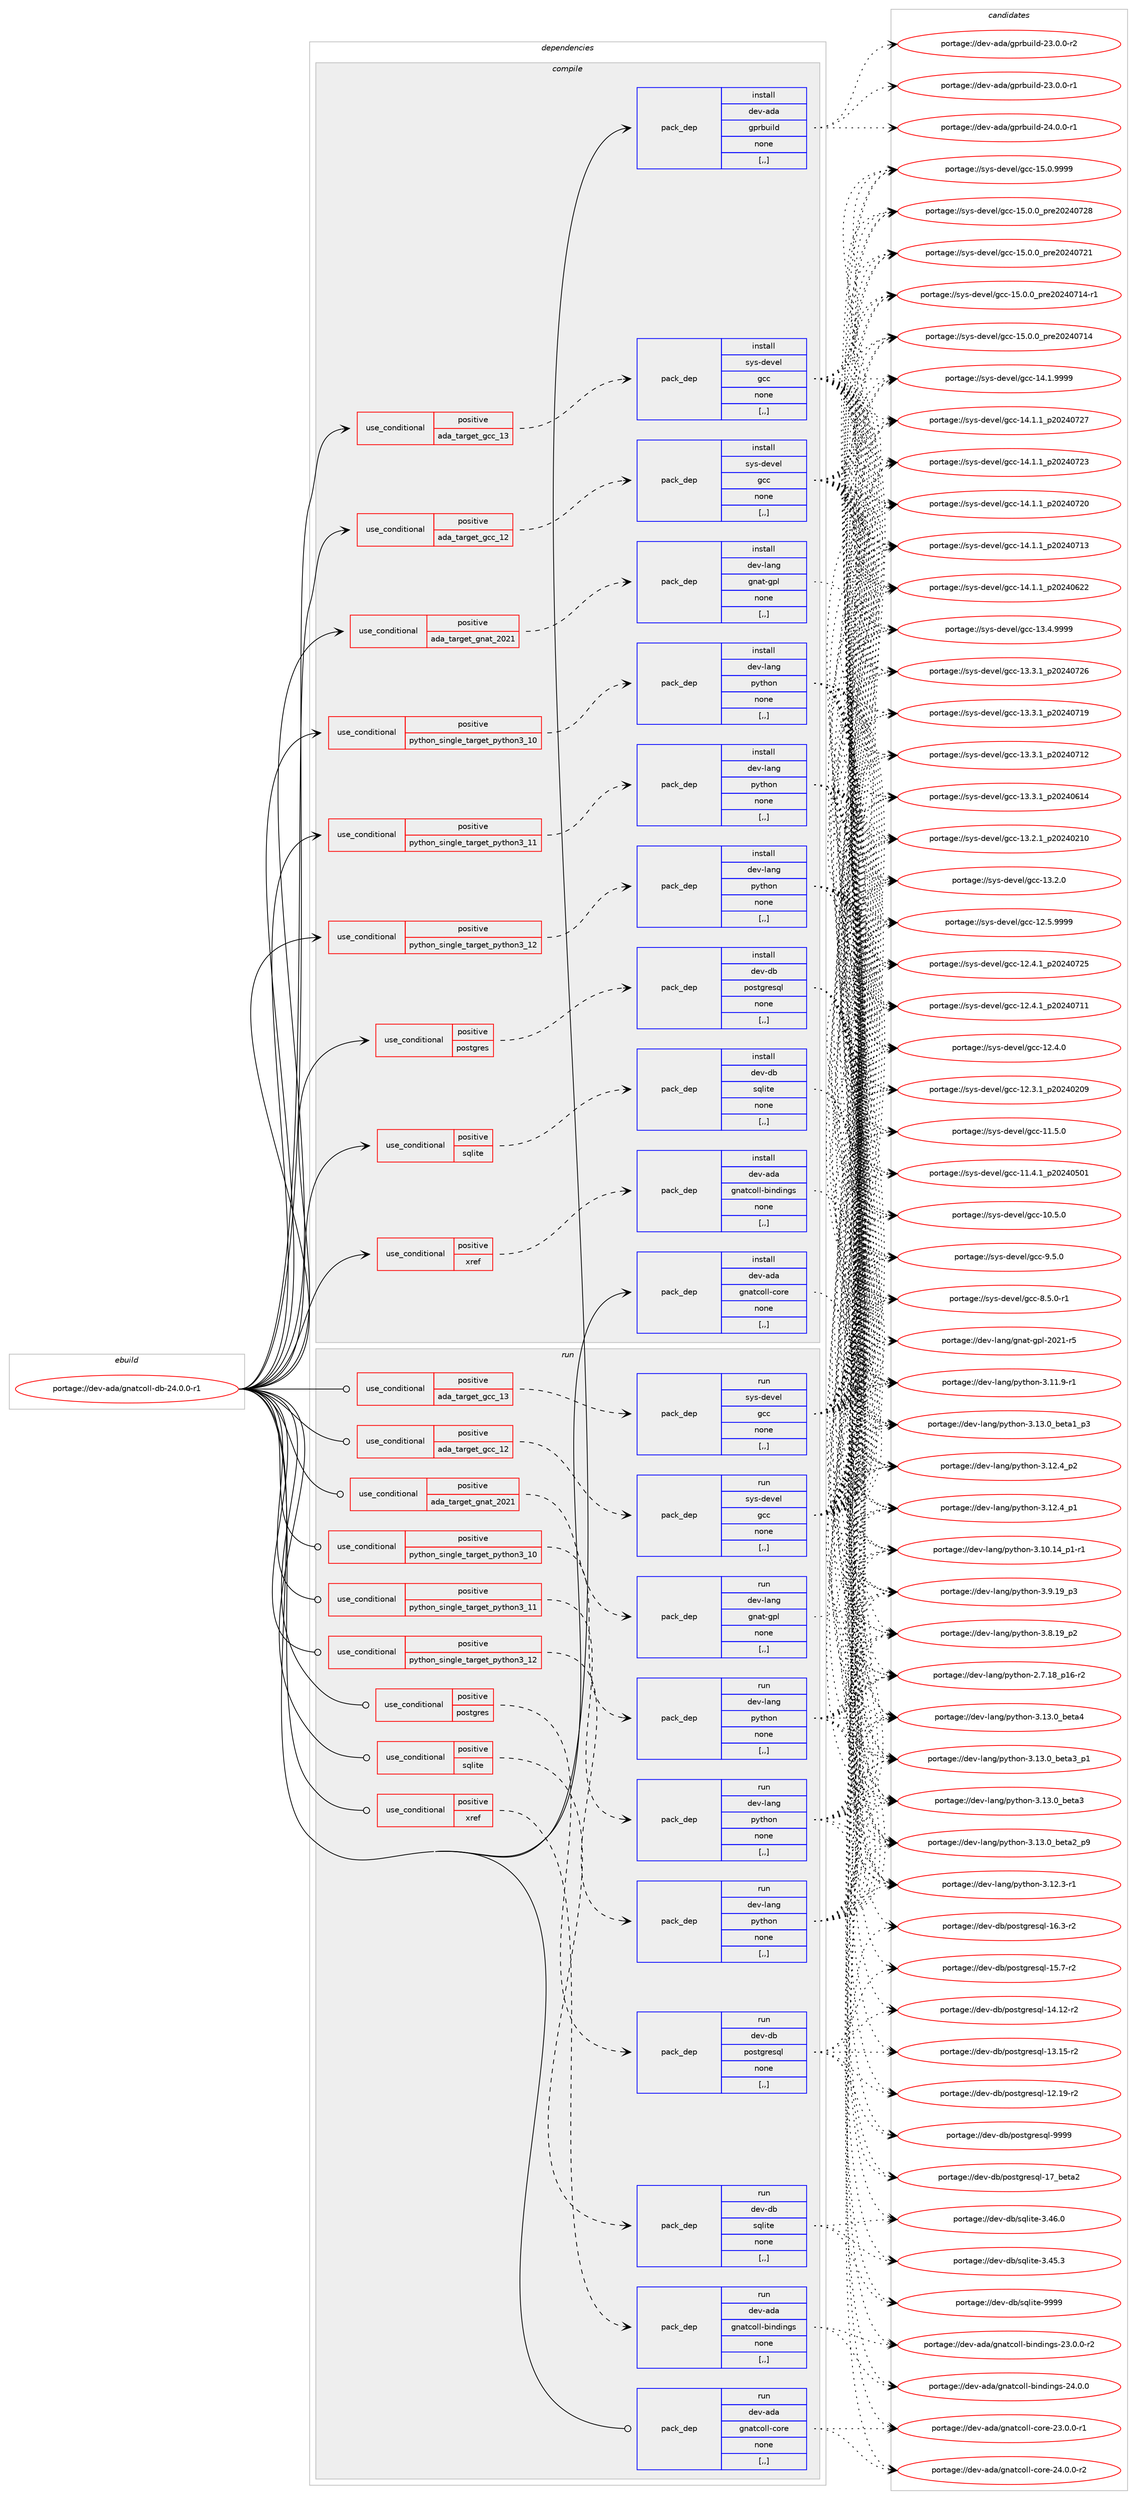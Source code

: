 digraph prolog {

# *************
# Graph options
# *************

newrank=true;
concentrate=true;
compound=true;
graph [rankdir=LR,fontname=Helvetica,fontsize=10,ranksep=1.5];#, ranksep=2.5, nodesep=0.2];
edge  [arrowhead=vee];
node  [fontname=Helvetica,fontsize=10];

# **********
# The ebuild
# **********

subgraph cluster_leftcol {
color=gray;
label=<<i>ebuild</i>>;
id [label="portage://dev-ada/gnatcoll-db-24.0.0-r1", color=red, width=4, href="../dev-ada/gnatcoll-db-24.0.0-r1.svg"];
}

# ****************
# The dependencies
# ****************

subgraph cluster_midcol {
color=gray;
label=<<i>dependencies</i>>;
subgraph cluster_compile {
fillcolor="#eeeeee";
style=filled;
label=<<i>compile</i>>;
subgraph cond16557 {
dependency64101 [label=<<TABLE BORDER="0" CELLBORDER="1" CELLSPACING="0" CELLPADDING="4"><TR><TD ROWSPAN="3" CELLPADDING="10">use_conditional</TD></TR><TR><TD>positive</TD></TR><TR><TD>ada_target_gcc_12</TD></TR></TABLE>>, shape=none, color=red];
subgraph pack46624 {
dependency64102 [label=<<TABLE BORDER="0" CELLBORDER="1" CELLSPACING="0" CELLPADDING="4" WIDTH="220"><TR><TD ROWSPAN="6" CELLPADDING="30">pack_dep</TD></TR><TR><TD WIDTH="110">install</TD></TR><TR><TD>sys-devel</TD></TR><TR><TD>gcc</TD></TR><TR><TD>none</TD></TR><TR><TD>[,,]</TD></TR></TABLE>>, shape=none, color=blue];
}
dependency64101:e -> dependency64102:w [weight=20,style="dashed",arrowhead="vee"];
}
id:e -> dependency64101:w [weight=20,style="solid",arrowhead="vee"];
subgraph cond16558 {
dependency64103 [label=<<TABLE BORDER="0" CELLBORDER="1" CELLSPACING="0" CELLPADDING="4"><TR><TD ROWSPAN="3" CELLPADDING="10">use_conditional</TD></TR><TR><TD>positive</TD></TR><TR><TD>ada_target_gcc_13</TD></TR></TABLE>>, shape=none, color=red];
subgraph pack46625 {
dependency64104 [label=<<TABLE BORDER="0" CELLBORDER="1" CELLSPACING="0" CELLPADDING="4" WIDTH="220"><TR><TD ROWSPAN="6" CELLPADDING="30">pack_dep</TD></TR><TR><TD WIDTH="110">install</TD></TR><TR><TD>sys-devel</TD></TR><TR><TD>gcc</TD></TR><TR><TD>none</TD></TR><TR><TD>[,,]</TD></TR></TABLE>>, shape=none, color=blue];
}
dependency64103:e -> dependency64104:w [weight=20,style="dashed",arrowhead="vee"];
}
id:e -> dependency64103:w [weight=20,style="solid",arrowhead="vee"];
subgraph cond16559 {
dependency64105 [label=<<TABLE BORDER="0" CELLBORDER="1" CELLSPACING="0" CELLPADDING="4"><TR><TD ROWSPAN="3" CELLPADDING="10">use_conditional</TD></TR><TR><TD>positive</TD></TR><TR><TD>ada_target_gnat_2021</TD></TR></TABLE>>, shape=none, color=red];
subgraph pack46626 {
dependency64106 [label=<<TABLE BORDER="0" CELLBORDER="1" CELLSPACING="0" CELLPADDING="4" WIDTH="220"><TR><TD ROWSPAN="6" CELLPADDING="30">pack_dep</TD></TR><TR><TD WIDTH="110">install</TD></TR><TR><TD>dev-lang</TD></TR><TR><TD>gnat-gpl</TD></TR><TR><TD>none</TD></TR><TR><TD>[,,]</TD></TR></TABLE>>, shape=none, color=blue];
}
dependency64105:e -> dependency64106:w [weight=20,style="dashed",arrowhead="vee"];
}
id:e -> dependency64105:w [weight=20,style="solid",arrowhead="vee"];
subgraph cond16560 {
dependency64107 [label=<<TABLE BORDER="0" CELLBORDER="1" CELLSPACING="0" CELLPADDING="4"><TR><TD ROWSPAN="3" CELLPADDING="10">use_conditional</TD></TR><TR><TD>positive</TD></TR><TR><TD>postgres</TD></TR></TABLE>>, shape=none, color=red];
subgraph pack46627 {
dependency64108 [label=<<TABLE BORDER="0" CELLBORDER="1" CELLSPACING="0" CELLPADDING="4" WIDTH="220"><TR><TD ROWSPAN="6" CELLPADDING="30">pack_dep</TD></TR><TR><TD WIDTH="110">install</TD></TR><TR><TD>dev-db</TD></TR><TR><TD>postgresql</TD></TR><TR><TD>none</TD></TR><TR><TD>[,,]</TD></TR></TABLE>>, shape=none, color=blue];
}
dependency64107:e -> dependency64108:w [weight=20,style="dashed",arrowhead="vee"];
}
id:e -> dependency64107:w [weight=20,style="solid",arrowhead="vee"];
subgraph cond16561 {
dependency64109 [label=<<TABLE BORDER="0" CELLBORDER="1" CELLSPACING="0" CELLPADDING="4"><TR><TD ROWSPAN="3" CELLPADDING="10">use_conditional</TD></TR><TR><TD>positive</TD></TR><TR><TD>python_single_target_python3_10</TD></TR></TABLE>>, shape=none, color=red];
subgraph pack46628 {
dependency64110 [label=<<TABLE BORDER="0" CELLBORDER="1" CELLSPACING="0" CELLPADDING="4" WIDTH="220"><TR><TD ROWSPAN="6" CELLPADDING="30">pack_dep</TD></TR><TR><TD WIDTH="110">install</TD></TR><TR><TD>dev-lang</TD></TR><TR><TD>python</TD></TR><TR><TD>none</TD></TR><TR><TD>[,,]</TD></TR></TABLE>>, shape=none, color=blue];
}
dependency64109:e -> dependency64110:w [weight=20,style="dashed",arrowhead="vee"];
}
id:e -> dependency64109:w [weight=20,style="solid",arrowhead="vee"];
subgraph cond16562 {
dependency64111 [label=<<TABLE BORDER="0" CELLBORDER="1" CELLSPACING="0" CELLPADDING="4"><TR><TD ROWSPAN="3" CELLPADDING="10">use_conditional</TD></TR><TR><TD>positive</TD></TR><TR><TD>python_single_target_python3_11</TD></TR></TABLE>>, shape=none, color=red];
subgraph pack46629 {
dependency64112 [label=<<TABLE BORDER="0" CELLBORDER="1" CELLSPACING="0" CELLPADDING="4" WIDTH="220"><TR><TD ROWSPAN="6" CELLPADDING="30">pack_dep</TD></TR><TR><TD WIDTH="110">install</TD></TR><TR><TD>dev-lang</TD></TR><TR><TD>python</TD></TR><TR><TD>none</TD></TR><TR><TD>[,,]</TD></TR></TABLE>>, shape=none, color=blue];
}
dependency64111:e -> dependency64112:w [weight=20,style="dashed",arrowhead="vee"];
}
id:e -> dependency64111:w [weight=20,style="solid",arrowhead="vee"];
subgraph cond16563 {
dependency64113 [label=<<TABLE BORDER="0" CELLBORDER="1" CELLSPACING="0" CELLPADDING="4"><TR><TD ROWSPAN="3" CELLPADDING="10">use_conditional</TD></TR><TR><TD>positive</TD></TR><TR><TD>python_single_target_python3_12</TD></TR></TABLE>>, shape=none, color=red];
subgraph pack46630 {
dependency64114 [label=<<TABLE BORDER="0" CELLBORDER="1" CELLSPACING="0" CELLPADDING="4" WIDTH="220"><TR><TD ROWSPAN="6" CELLPADDING="30">pack_dep</TD></TR><TR><TD WIDTH="110">install</TD></TR><TR><TD>dev-lang</TD></TR><TR><TD>python</TD></TR><TR><TD>none</TD></TR><TR><TD>[,,]</TD></TR></TABLE>>, shape=none, color=blue];
}
dependency64113:e -> dependency64114:w [weight=20,style="dashed",arrowhead="vee"];
}
id:e -> dependency64113:w [weight=20,style="solid",arrowhead="vee"];
subgraph cond16564 {
dependency64115 [label=<<TABLE BORDER="0" CELLBORDER="1" CELLSPACING="0" CELLPADDING="4"><TR><TD ROWSPAN="3" CELLPADDING="10">use_conditional</TD></TR><TR><TD>positive</TD></TR><TR><TD>sqlite</TD></TR></TABLE>>, shape=none, color=red];
subgraph pack46631 {
dependency64116 [label=<<TABLE BORDER="0" CELLBORDER="1" CELLSPACING="0" CELLPADDING="4" WIDTH="220"><TR><TD ROWSPAN="6" CELLPADDING="30">pack_dep</TD></TR><TR><TD WIDTH="110">install</TD></TR><TR><TD>dev-db</TD></TR><TR><TD>sqlite</TD></TR><TR><TD>none</TD></TR><TR><TD>[,,]</TD></TR></TABLE>>, shape=none, color=blue];
}
dependency64115:e -> dependency64116:w [weight=20,style="dashed",arrowhead="vee"];
}
id:e -> dependency64115:w [weight=20,style="solid",arrowhead="vee"];
subgraph cond16565 {
dependency64117 [label=<<TABLE BORDER="0" CELLBORDER="1" CELLSPACING="0" CELLPADDING="4"><TR><TD ROWSPAN="3" CELLPADDING="10">use_conditional</TD></TR><TR><TD>positive</TD></TR><TR><TD>xref</TD></TR></TABLE>>, shape=none, color=red];
subgraph pack46632 {
dependency64118 [label=<<TABLE BORDER="0" CELLBORDER="1" CELLSPACING="0" CELLPADDING="4" WIDTH="220"><TR><TD ROWSPAN="6" CELLPADDING="30">pack_dep</TD></TR><TR><TD WIDTH="110">install</TD></TR><TR><TD>dev-ada</TD></TR><TR><TD>gnatcoll-bindings</TD></TR><TR><TD>none</TD></TR><TR><TD>[,,]</TD></TR></TABLE>>, shape=none, color=blue];
}
dependency64117:e -> dependency64118:w [weight=20,style="dashed",arrowhead="vee"];
}
id:e -> dependency64117:w [weight=20,style="solid",arrowhead="vee"];
subgraph pack46633 {
dependency64119 [label=<<TABLE BORDER="0" CELLBORDER="1" CELLSPACING="0" CELLPADDING="4" WIDTH="220"><TR><TD ROWSPAN="6" CELLPADDING="30">pack_dep</TD></TR><TR><TD WIDTH="110">install</TD></TR><TR><TD>dev-ada</TD></TR><TR><TD>gnatcoll-core</TD></TR><TR><TD>none</TD></TR><TR><TD>[,,]</TD></TR></TABLE>>, shape=none, color=blue];
}
id:e -> dependency64119:w [weight=20,style="solid",arrowhead="vee"];
subgraph pack46634 {
dependency64120 [label=<<TABLE BORDER="0" CELLBORDER="1" CELLSPACING="0" CELLPADDING="4" WIDTH="220"><TR><TD ROWSPAN="6" CELLPADDING="30">pack_dep</TD></TR><TR><TD WIDTH="110">install</TD></TR><TR><TD>dev-ada</TD></TR><TR><TD>gprbuild</TD></TR><TR><TD>none</TD></TR><TR><TD>[,,]</TD></TR></TABLE>>, shape=none, color=blue];
}
id:e -> dependency64120:w [weight=20,style="solid",arrowhead="vee"];
}
subgraph cluster_compileandrun {
fillcolor="#eeeeee";
style=filled;
label=<<i>compile and run</i>>;
}
subgraph cluster_run {
fillcolor="#eeeeee";
style=filled;
label=<<i>run</i>>;
subgraph cond16566 {
dependency64121 [label=<<TABLE BORDER="0" CELLBORDER="1" CELLSPACING="0" CELLPADDING="4"><TR><TD ROWSPAN="3" CELLPADDING="10">use_conditional</TD></TR><TR><TD>positive</TD></TR><TR><TD>ada_target_gcc_12</TD></TR></TABLE>>, shape=none, color=red];
subgraph pack46635 {
dependency64122 [label=<<TABLE BORDER="0" CELLBORDER="1" CELLSPACING="0" CELLPADDING="4" WIDTH="220"><TR><TD ROWSPAN="6" CELLPADDING="30">pack_dep</TD></TR><TR><TD WIDTH="110">run</TD></TR><TR><TD>sys-devel</TD></TR><TR><TD>gcc</TD></TR><TR><TD>none</TD></TR><TR><TD>[,,]</TD></TR></TABLE>>, shape=none, color=blue];
}
dependency64121:e -> dependency64122:w [weight=20,style="dashed",arrowhead="vee"];
}
id:e -> dependency64121:w [weight=20,style="solid",arrowhead="odot"];
subgraph cond16567 {
dependency64123 [label=<<TABLE BORDER="0" CELLBORDER="1" CELLSPACING="0" CELLPADDING="4"><TR><TD ROWSPAN="3" CELLPADDING="10">use_conditional</TD></TR><TR><TD>positive</TD></TR><TR><TD>ada_target_gcc_13</TD></TR></TABLE>>, shape=none, color=red];
subgraph pack46636 {
dependency64124 [label=<<TABLE BORDER="0" CELLBORDER="1" CELLSPACING="0" CELLPADDING="4" WIDTH="220"><TR><TD ROWSPAN="6" CELLPADDING="30">pack_dep</TD></TR><TR><TD WIDTH="110">run</TD></TR><TR><TD>sys-devel</TD></TR><TR><TD>gcc</TD></TR><TR><TD>none</TD></TR><TR><TD>[,,]</TD></TR></TABLE>>, shape=none, color=blue];
}
dependency64123:e -> dependency64124:w [weight=20,style="dashed",arrowhead="vee"];
}
id:e -> dependency64123:w [weight=20,style="solid",arrowhead="odot"];
subgraph cond16568 {
dependency64125 [label=<<TABLE BORDER="0" CELLBORDER="1" CELLSPACING="0" CELLPADDING="4"><TR><TD ROWSPAN="3" CELLPADDING="10">use_conditional</TD></TR><TR><TD>positive</TD></TR><TR><TD>ada_target_gnat_2021</TD></TR></TABLE>>, shape=none, color=red];
subgraph pack46637 {
dependency64126 [label=<<TABLE BORDER="0" CELLBORDER="1" CELLSPACING="0" CELLPADDING="4" WIDTH="220"><TR><TD ROWSPAN="6" CELLPADDING="30">pack_dep</TD></TR><TR><TD WIDTH="110">run</TD></TR><TR><TD>dev-lang</TD></TR><TR><TD>gnat-gpl</TD></TR><TR><TD>none</TD></TR><TR><TD>[,,]</TD></TR></TABLE>>, shape=none, color=blue];
}
dependency64125:e -> dependency64126:w [weight=20,style="dashed",arrowhead="vee"];
}
id:e -> dependency64125:w [weight=20,style="solid",arrowhead="odot"];
subgraph cond16569 {
dependency64127 [label=<<TABLE BORDER="0" CELLBORDER="1" CELLSPACING="0" CELLPADDING="4"><TR><TD ROWSPAN="3" CELLPADDING="10">use_conditional</TD></TR><TR><TD>positive</TD></TR><TR><TD>postgres</TD></TR></TABLE>>, shape=none, color=red];
subgraph pack46638 {
dependency64128 [label=<<TABLE BORDER="0" CELLBORDER="1" CELLSPACING="0" CELLPADDING="4" WIDTH="220"><TR><TD ROWSPAN="6" CELLPADDING="30">pack_dep</TD></TR><TR><TD WIDTH="110">run</TD></TR><TR><TD>dev-db</TD></TR><TR><TD>postgresql</TD></TR><TR><TD>none</TD></TR><TR><TD>[,,]</TD></TR></TABLE>>, shape=none, color=blue];
}
dependency64127:e -> dependency64128:w [weight=20,style="dashed",arrowhead="vee"];
}
id:e -> dependency64127:w [weight=20,style="solid",arrowhead="odot"];
subgraph cond16570 {
dependency64129 [label=<<TABLE BORDER="0" CELLBORDER="1" CELLSPACING="0" CELLPADDING="4"><TR><TD ROWSPAN="3" CELLPADDING="10">use_conditional</TD></TR><TR><TD>positive</TD></TR><TR><TD>python_single_target_python3_10</TD></TR></TABLE>>, shape=none, color=red];
subgraph pack46639 {
dependency64130 [label=<<TABLE BORDER="0" CELLBORDER="1" CELLSPACING="0" CELLPADDING="4" WIDTH="220"><TR><TD ROWSPAN="6" CELLPADDING="30">pack_dep</TD></TR><TR><TD WIDTH="110">run</TD></TR><TR><TD>dev-lang</TD></TR><TR><TD>python</TD></TR><TR><TD>none</TD></TR><TR><TD>[,,]</TD></TR></TABLE>>, shape=none, color=blue];
}
dependency64129:e -> dependency64130:w [weight=20,style="dashed",arrowhead="vee"];
}
id:e -> dependency64129:w [weight=20,style="solid",arrowhead="odot"];
subgraph cond16571 {
dependency64131 [label=<<TABLE BORDER="0" CELLBORDER="1" CELLSPACING="0" CELLPADDING="4"><TR><TD ROWSPAN="3" CELLPADDING="10">use_conditional</TD></TR><TR><TD>positive</TD></TR><TR><TD>python_single_target_python3_11</TD></TR></TABLE>>, shape=none, color=red];
subgraph pack46640 {
dependency64132 [label=<<TABLE BORDER="0" CELLBORDER="1" CELLSPACING="0" CELLPADDING="4" WIDTH="220"><TR><TD ROWSPAN="6" CELLPADDING="30">pack_dep</TD></TR><TR><TD WIDTH="110">run</TD></TR><TR><TD>dev-lang</TD></TR><TR><TD>python</TD></TR><TR><TD>none</TD></TR><TR><TD>[,,]</TD></TR></TABLE>>, shape=none, color=blue];
}
dependency64131:e -> dependency64132:w [weight=20,style="dashed",arrowhead="vee"];
}
id:e -> dependency64131:w [weight=20,style="solid",arrowhead="odot"];
subgraph cond16572 {
dependency64133 [label=<<TABLE BORDER="0" CELLBORDER="1" CELLSPACING="0" CELLPADDING="4"><TR><TD ROWSPAN="3" CELLPADDING="10">use_conditional</TD></TR><TR><TD>positive</TD></TR><TR><TD>python_single_target_python3_12</TD></TR></TABLE>>, shape=none, color=red];
subgraph pack46641 {
dependency64134 [label=<<TABLE BORDER="0" CELLBORDER="1" CELLSPACING="0" CELLPADDING="4" WIDTH="220"><TR><TD ROWSPAN="6" CELLPADDING="30">pack_dep</TD></TR><TR><TD WIDTH="110">run</TD></TR><TR><TD>dev-lang</TD></TR><TR><TD>python</TD></TR><TR><TD>none</TD></TR><TR><TD>[,,]</TD></TR></TABLE>>, shape=none, color=blue];
}
dependency64133:e -> dependency64134:w [weight=20,style="dashed",arrowhead="vee"];
}
id:e -> dependency64133:w [weight=20,style="solid",arrowhead="odot"];
subgraph cond16573 {
dependency64135 [label=<<TABLE BORDER="0" CELLBORDER="1" CELLSPACING="0" CELLPADDING="4"><TR><TD ROWSPAN="3" CELLPADDING="10">use_conditional</TD></TR><TR><TD>positive</TD></TR><TR><TD>sqlite</TD></TR></TABLE>>, shape=none, color=red];
subgraph pack46642 {
dependency64136 [label=<<TABLE BORDER="0" CELLBORDER="1" CELLSPACING="0" CELLPADDING="4" WIDTH="220"><TR><TD ROWSPAN="6" CELLPADDING="30">pack_dep</TD></TR><TR><TD WIDTH="110">run</TD></TR><TR><TD>dev-db</TD></TR><TR><TD>sqlite</TD></TR><TR><TD>none</TD></TR><TR><TD>[,,]</TD></TR></TABLE>>, shape=none, color=blue];
}
dependency64135:e -> dependency64136:w [weight=20,style="dashed",arrowhead="vee"];
}
id:e -> dependency64135:w [weight=20,style="solid",arrowhead="odot"];
subgraph cond16574 {
dependency64137 [label=<<TABLE BORDER="0" CELLBORDER="1" CELLSPACING="0" CELLPADDING="4"><TR><TD ROWSPAN="3" CELLPADDING="10">use_conditional</TD></TR><TR><TD>positive</TD></TR><TR><TD>xref</TD></TR></TABLE>>, shape=none, color=red];
subgraph pack46643 {
dependency64138 [label=<<TABLE BORDER="0" CELLBORDER="1" CELLSPACING="0" CELLPADDING="4" WIDTH="220"><TR><TD ROWSPAN="6" CELLPADDING="30">pack_dep</TD></TR><TR><TD WIDTH="110">run</TD></TR><TR><TD>dev-ada</TD></TR><TR><TD>gnatcoll-bindings</TD></TR><TR><TD>none</TD></TR><TR><TD>[,,]</TD></TR></TABLE>>, shape=none, color=blue];
}
dependency64137:e -> dependency64138:w [weight=20,style="dashed",arrowhead="vee"];
}
id:e -> dependency64137:w [weight=20,style="solid",arrowhead="odot"];
subgraph pack46644 {
dependency64139 [label=<<TABLE BORDER="0" CELLBORDER="1" CELLSPACING="0" CELLPADDING="4" WIDTH="220"><TR><TD ROWSPAN="6" CELLPADDING="30">pack_dep</TD></TR><TR><TD WIDTH="110">run</TD></TR><TR><TD>dev-ada</TD></TR><TR><TD>gnatcoll-core</TD></TR><TR><TD>none</TD></TR><TR><TD>[,,]</TD></TR></TABLE>>, shape=none, color=blue];
}
id:e -> dependency64139:w [weight=20,style="solid",arrowhead="odot"];
}
}

# **************
# The candidates
# **************

subgraph cluster_choices {
rank=same;
color=gray;
label=<<i>candidates</i>>;

subgraph choice46624 {
color=black;
nodesep=1;
choice1151211154510010111810110847103999945495346484657575757 [label="portage://sys-devel/gcc-15.0.9999", color=red, width=4,href="../sys-devel/gcc-15.0.9999.svg"];
choice1151211154510010111810110847103999945495346484648951121141015048505248555056 [label="portage://sys-devel/gcc-15.0.0_pre20240728", color=red, width=4,href="../sys-devel/gcc-15.0.0_pre20240728.svg"];
choice1151211154510010111810110847103999945495346484648951121141015048505248555049 [label="portage://sys-devel/gcc-15.0.0_pre20240721", color=red, width=4,href="../sys-devel/gcc-15.0.0_pre20240721.svg"];
choice11512111545100101118101108471039999454953464846489511211410150485052485549524511449 [label="portage://sys-devel/gcc-15.0.0_pre20240714-r1", color=red, width=4,href="../sys-devel/gcc-15.0.0_pre20240714-r1.svg"];
choice1151211154510010111810110847103999945495346484648951121141015048505248554952 [label="portage://sys-devel/gcc-15.0.0_pre20240714", color=red, width=4,href="../sys-devel/gcc-15.0.0_pre20240714.svg"];
choice1151211154510010111810110847103999945495246494657575757 [label="portage://sys-devel/gcc-14.1.9999", color=red, width=4,href="../sys-devel/gcc-14.1.9999.svg"];
choice1151211154510010111810110847103999945495246494649951125048505248555055 [label="portage://sys-devel/gcc-14.1.1_p20240727", color=red, width=4,href="../sys-devel/gcc-14.1.1_p20240727.svg"];
choice1151211154510010111810110847103999945495246494649951125048505248555051 [label="portage://sys-devel/gcc-14.1.1_p20240723", color=red, width=4,href="../sys-devel/gcc-14.1.1_p20240723.svg"];
choice1151211154510010111810110847103999945495246494649951125048505248555048 [label="portage://sys-devel/gcc-14.1.1_p20240720", color=red, width=4,href="../sys-devel/gcc-14.1.1_p20240720.svg"];
choice1151211154510010111810110847103999945495246494649951125048505248554951 [label="portage://sys-devel/gcc-14.1.1_p20240713", color=red, width=4,href="../sys-devel/gcc-14.1.1_p20240713.svg"];
choice1151211154510010111810110847103999945495246494649951125048505248545050 [label="portage://sys-devel/gcc-14.1.1_p20240622", color=red, width=4,href="../sys-devel/gcc-14.1.1_p20240622.svg"];
choice1151211154510010111810110847103999945495146524657575757 [label="portage://sys-devel/gcc-13.4.9999", color=red, width=4,href="../sys-devel/gcc-13.4.9999.svg"];
choice1151211154510010111810110847103999945495146514649951125048505248555054 [label="portage://sys-devel/gcc-13.3.1_p20240726", color=red, width=4,href="../sys-devel/gcc-13.3.1_p20240726.svg"];
choice1151211154510010111810110847103999945495146514649951125048505248554957 [label="portage://sys-devel/gcc-13.3.1_p20240719", color=red, width=4,href="../sys-devel/gcc-13.3.1_p20240719.svg"];
choice1151211154510010111810110847103999945495146514649951125048505248554950 [label="portage://sys-devel/gcc-13.3.1_p20240712", color=red, width=4,href="../sys-devel/gcc-13.3.1_p20240712.svg"];
choice1151211154510010111810110847103999945495146514649951125048505248544952 [label="portage://sys-devel/gcc-13.3.1_p20240614", color=red, width=4,href="../sys-devel/gcc-13.3.1_p20240614.svg"];
choice1151211154510010111810110847103999945495146504649951125048505248504948 [label="portage://sys-devel/gcc-13.2.1_p20240210", color=red, width=4,href="../sys-devel/gcc-13.2.1_p20240210.svg"];
choice1151211154510010111810110847103999945495146504648 [label="portage://sys-devel/gcc-13.2.0", color=red, width=4,href="../sys-devel/gcc-13.2.0.svg"];
choice1151211154510010111810110847103999945495046534657575757 [label="portage://sys-devel/gcc-12.5.9999", color=red, width=4,href="../sys-devel/gcc-12.5.9999.svg"];
choice1151211154510010111810110847103999945495046524649951125048505248555053 [label="portage://sys-devel/gcc-12.4.1_p20240725", color=red, width=4,href="../sys-devel/gcc-12.4.1_p20240725.svg"];
choice1151211154510010111810110847103999945495046524649951125048505248554949 [label="portage://sys-devel/gcc-12.4.1_p20240711", color=red, width=4,href="../sys-devel/gcc-12.4.1_p20240711.svg"];
choice1151211154510010111810110847103999945495046524648 [label="portage://sys-devel/gcc-12.4.0", color=red, width=4,href="../sys-devel/gcc-12.4.0.svg"];
choice1151211154510010111810110847103999945495046514649951125048505248504857 [label="portage://sys-devel/gcc-12.3.1_p20240209", color=red, width=4,href="../sys-devel/gcc-12.3.1_p20240209.svg"];
choice1151211154510010111810110847103999945494946534648 [label="portage://sys-devel/gcc-11.5.0", color=red, width=4,href="../sys-devel/gcc-11.5.0.svg"];
choice1151211154510010111810110847103999945494946524649951125048505248534849 [label="portage://sys-devel/gcc-11.4.1_p20240501", color=red, width=4,href="../sys-devel/gcc-11.4.1_p20240501.svg"];
choice1151211154510010111810110847103999945494846534648 [label="portage://sys-devel/gcc-10.5.0", color=red, width=4,href="../sys-devel/gcc-10.5.0.svg"];
choice11512111545100101118101108471039999455746534648 [label="portage://sys-devel/gcc-9.5.0", color=red, width=4,href="../sys-devel/gcc-9.5.0.svg"];
choice115121115451001011181011084710399994556465346484511449 [label="portage://sys-devel/gcc-8.5.0-r1", color=red, width=4,href="../sys-devel/gcc-8.5.0-r1.svg"];
dependency64102:e -> choice1151211154510010111810110847103999945495346484657575757:w [style=dotted,weight="100"];
dependency64102:e -> choice1151211154510010111810110847103999945495346484648951121141015048505248555056:w [style=dotted,weight="100"];
dependency64102:e -> choice1151211154510010111810110847103999945495346484648951121141015048505248555049:w [style=dotted,weight="100"];
dependency64102:e -> choice11512111545100101118101108471039999454953464846489511211410150485052485549524511449:w [style=dotted,weight="100"];
dependency64102:e -> choice1151211154510010111810110847103999945495346484648951121141015048505248554952:w [style=dotted,weight="100"];
dependency64102:e -> choice1151211154510010111810110847103999945495246494657575757:w [style=dotted,weight="100"];
dependency64102:e -> choice1151211154510010111810110847103999945495246494649951125048505248555055:w [style=dotted,weight="100"];
dependency64102:e -> choice1151211154510010111810110847103999945495246494649951125048505248555051:w [style=dotted,weight="100"];
dependency64102:e -> choice1151211154510010111810110847103999945495246494649951125048505248555048:w [style=dotted,weight="100"];
dependency64102:e -> choice1151211154510010111810110847103999945495246494649951125048505248554951:w [style=dotted,weight="100"];
dependency64102:e -> choice1151211154510010111810110847103999945495246494649951125048505248545050:w [style=dotted,weight="100"];
dependency64102:e -> choice1151211154510010111810110847103999945495146524657575757:w [style=dotted,weight="100"];
dependency64102:e -> choice1151211154510010111810110847103999945495146514649951125048505248555054:w [style=dotted,weight="100"];
dependency64102:e -> choice1151211154510010111810110847103999945495146514649951125048505248554957:w [style=dotted,weight="100"];
dependency64102:e -> choice1151211154510010111810110847103999945495146514649951125048505248554950:w [style=dotted,weight="100"];
dependency64102:e -> choice1151211154510010111810110847103999945495146514649951125048505248544952:w [style=dotted,weight="100"];
dependency64102:e -> choice1151211154510010111810110847103999945495146504649951125048505248504948:w [style=dotted,weight="100"];
dependency64102:e -> choice1151211154510010111810110847103999945495146504648:w [style=dotted,weight="100"];
dependency64102:e -> choice1151211154510010111810110847103999945495046534657575757:w [style=dotted,weight="100"];
dependency64102:e -> choice1151211154510010111810110847103999945495046524649951125048505248555053:w [style=dotted,weight="100"];
dependency64102:e -> choice1151211154510010111810110847103999945495046524649951125048505248554949:w [style=dotted,weight="100"];
dependency64102:e -> choice1151211154510010111810110847103999945495046524648:w [style=dotted,weight="100"];
dependency64102:e -> choice1151211154510010111810110847103999945495046514649951125048505248504857:w [style=dotted,weight="100"];
dependency64102:e -> choice1151211154510010111810110847103999945494946534648:w [style=dotted,weight="100"];
dependency64102:e -> choice1151211154510010111810110847103999945494946524649951125048505248534849:w [style=dotted,weight="100"];
dependency64102:e -> choice1151211154510010111810110847103999945494846534648:w [style=dotted,weight="100"];
dependency64102:e -> choice11512111545100101118101108471039999455746534648:w [style=dotted,weight="100"];
dependency64102:e -> choice115121115451001011181011084710399994556465346484511449:w [style=dotted,weight="100"];
}
subgraph choice46625 {
color=black;
nodesep=1;
choice1151211154510010111810110847103999945495346484657575757 [label="portage://sys-devel/gcc-15.0.9999", color=red, width=4,href="../sys-devel/gcc-15.0.9999.svg"];
choice1151211154510010111810110847103999945495346484648951121141015048505248555056 [label="portage://sys-devel/gcc-15.0.0_pre20240728", color=red, width=4,href="../sys-devel/gcc-15.0.0_pre20240728.svg"];
choice1151211154510010111810110847103999945495346484648951121141015048505248555049 [label="portage://sys-devel/gcc-15.0.0_pre20240721", color=red, width=4,href="../sys-devel/gcc-15.0.0_pre20240721.svg"];
choice11512111545100101118101108471039999454953464846489511211410150485052485549524511449 [label="portage://sys-devel/gcc-15.0.0_pre20240714-r1", color=red, width=4,href="../sys-devel/gcc-15.0.0_pre20240714-r1.svg"];
choice1151211154510010111810110847103999945495346484648951121141015048505248554952 [label="portage://sys-devel/gcc-15.0.0_pre20240714", color=red, width=4,href="../sys-devel/gcc-15.0.0_pre20240714.svg"];
choice1151211154510010111810110847103999945495246494657575757 [label="portage://sys-devel/gcc-14.1.9999", color=red, width=4,href="../sys-devel/gcc-14.1.9999.svg"];
choice1151211154510010111810110847103999945495246494649951125048505248555055 [label="portage://sys-devel/gcc-14.1.1_p20240727", color=red, width=4,href="../sys-devel/gcc-14.1.1_p20240727.svg"];
choice1151211154510010111810110847103999945495246494649951125048505248555051 [label="portage://sys-devel/gcc-14.1.1_p20240723", color=red, width=4,href="../sys-devel/gcc-14.1.1_p20240723.svg"];
choice1151211154510010111810110847103999945495246494649951125048505248555048 [label="portage://sys-devel/gcc-14.1.1_p20240720", color=red, width=4,href="../sys-devel/gcc-14.1.1_p20240720.svg"];
choice1151211154510010111810110847103999945495246494649951125048505248554951 [label="portage://sys-devel/gcc-14.1.1_p20240713", color=red, width=4,href="../sys-devel/gcc-14.1.1_p20240713.svg"];
choice1151211154510010111810110847103999945495246494649951125048505248545050 [label="portage://sys-devel/gcc-14.1.1_p20240622", color=red, width=4,href="../sys-devel/gcc-14.1.1_p20240622.svg"];
choice1151211154510010111810110847103999945495146524657575757 [label="portage://sys-devel/gcc-13.4.9999", color=red, width=4,href="../sys-devel/gcc-13.4.9999.svg"];
choice1151211154510010111810110847103999945495146514649951125048505248555054 [label="portage://sys-devel/gcc-13.3.1_p20240726", color=red, width=4,href="../sys-devel/gcc-13.3.1_p20240726.svg"];
choice1151211154510010111810110847103999945495146514649951125048505248554957 [label="portage://sys-devel/gcc-13.3.1_p20240719", color=red, width=4,href="../sys-devel/gcc-13.3.1_p20240719.svg"];
choice1151211154510010111810110847103999945495146514649951125048505248554950 [label="portage://sys-devel/gcc-13.3.1_p20240712", color=red, width=4,href="../sys-devel/gcc-13.3.1_p20240712.svg"];
choice1151211154510010111810110847103999945495146514649951125048505248544952 [label="portage://sys-devel/gcc-13.3.1_p20240614", color=red, width=4,href="../sys-devel/gcc-13.3.1_p20240614.svg"];
choice1151211154510010111810110847103999945495146504649951125048505248504948 [label="portage://sys-devel/gcc-13.2.1_p20240210", color=red, width=4,href="../sys-devel/gcc-13.2.1_p20240210.svg"];
choice1151211154510010111810110847103999945495146504648 [label="portage://sys-devel/gcc-13.2.0", color=red, width=4,href="../sys-devel/gcc-13.2.0.svg"];
choice1151211154510010111810110847103999945495046534657575757 [label="portage://sys-devel/gcc-12.5.9999", color=red, width=4,href="../sys-devel/gcc-12.5.9999.svg"];
choice1151211154510010111810110847103999945495046524649951125048505248555053 [label="portage://sys-devel/gcc-12.4.1_p20240725", color=red, width=4,href="../sys-devel/gcc-12.4.1_p20240725.svg"];
choice1151211154510010111810110847103999945495046524649951125048505248554949 [label="portage://sys-devel/gcc-12.4.1_p20240711", color=red, width=4,href="../sys-devel/gcc-12.4.1_p20240711.svg"];
choice1151211154510010111810110847103999945495046524648 [label="portage://sys-devel/gcc-12.4.0", color=red, width=4,href="../sys-devel/gcc-12.4.0.svg"];
choice1151211154510010111810110847103999945495046514649951125048505248504857 [label="portage://sys-devel/gcc-12.3.1_p20240209", color=red, width=4,href="../sys-devel/gcc-12.3.1_p20240209.svg"];
choice1151211154510010111810110847103999945494946534648 [label="portage://sys-devel/gcc-11.5.0", color=red, width=4,href="../sys-devel/gcc-11.5.0.svg"];
choice1151211154510010111810110847103999945494946524649951125048505248534849 [label="portage://sys-devel/gcc-11.4.1_p20240501", color=red, width=4,href="../sys-devel/gcc-11.4.1_p20240501.svg"];
choice1151211154510010111810110847103999945494846534648 [label="portage://sys-devel/gcc-10.5.0", color=red, width=4,href="../sys-devel/gcc-10.5.0.svg"];
choice11512111545100101118101108471039999455746534648 [label="portage://sys-devel/gcc-9.5.0", color=red, width=4,href="../sys-devel/gcc-9.5.0.svg"];
choice115121115451001011181011084710399994556465346484511449 [label="portage://sys-devel/gcc-8.5.0-r1", color=red, width=4,href="../sys-devel/gcc-8.5.0-r1.svg"];
dependency64104:e -> choice1151211154510010111810110847103999945495346484657575757:w [style=dotted,weight="100"];
dependency64104:e -> choice1151211154510010111810110847103999945495346484648951121141015048505248555056:w [style=dotted,weight="100"];
dependency64104:e -> choice1151211154510010111810110847103999945495346484648951121141015048505248555049:w [style=dotted,weight="100"];
dependency64104:e -> choice11512111545100101118101108471039999454953464846489511211410150485052485549524511449:w [style=dotted,weight="100"];
dependency64104:e -> choice1151211154510010111810110847103999945495346484648951121141015048505248554952:w [style=dotted,weight="100"];
dependency64104:e -> choice1151211154510010111810110847103999945495246494657575757:w [style=dotted,weight="100"];
dependency64104:e -> choice1151211154510010111810110847103999945495246494649951125048505248555055:w [style=dotted,weight="100"];
dependency64104:e -> choice1151211154510010111810110847103999945495246494649951125048505248555051:w [style=dotted,weight="100"];
dependency64104:e -> choice1151211154510010111810110847103999945495246494649951125048505248555048:w [style=dotted,weight="100"];
dependency64104:e -> choice1151211154510010111810110847103999945495246494649951125048505248554951:w [style=dotted,weight="100"];
dependency64104:e -> choice1151211154510010111810110847103999945495246494649951125048505248545050:w [style=dotted,weight="100"];
dependency64104:e -> choice1151211154510010111810110847103999945495146524657575757:w [style=dotted,weight="100"];
dependency64104:e -> choice1151211154510010111810110847103999945495146514649951125048505248555054:w [style=dotted,weight="100"];
dependency64104:e -> choice1151211154510010111810110847103999945495146514649951125048505248554957:w [style=dotted,weight="100"];
dependency64104:e -> choice1151211154510010111810110847103999945495146514649951125048505248554950:w [style=dotted,weight="100"];
dependency64104:e -> choice1151211154510010111810110847103999945495146514649951125048505248544952:w [style=dotted,weight="100"];
dependency64104:e -> choice1151211154510010111810110847103999945495146504649951125048505248504948:w [style=dotted,weight="100"];
dependency64104:e -> choice1151211154510010111810110847103999945495146504648:w [style=dotted,weight="100"];
dependency64104:e -> choice1151211154510010111810110847103999945495046534657575757:w [style=dotted,weight="100"];
dependency64104:e -> choice1151211154510010111810110847103999945495046524649951125048505248555053:w [style=dotted,weight="100"];
dependency64104:e -> choice1151211154510010111810110847103999945495046524649951125048505248554949:w [style=dotted,weight="100"];
dependency64104:e -> choice1151211154510010111810110847103999945495046524648:w [style=dotted,weight="100"];
dependency64104:e -> choice1151211154510010111810110847103999945495046514649951125048505248504857:w [style=dotted,weight="100"];
dependency64104:e -> choice1151211154510010111810110847103999945494946534648:w [style=dotted,weight="100"];
dependency64104:e -> choice1151211154510010111810110847103999945494946524649951125048505248534849:w [style=dotted,weight="100"];
dependency64104:e -> choice1151211154510010111810110847103999945494846534648:w [style=dotted,weight="100"];
dependency64104:e -> choice11512111545100101118101108471039999455746534648:w [style=dotted,weight="100"];
dependency64104:e -> choice115121115451001011181011084710399994556465346484511449:w [style=dotted,weight="100"];
}
subgraph choice46626 {
color=black;
nodesep=1;
choice100101118451089711010347103110971164510311210845504850494511453 [label="portage://dev-lang/gnat-gpl-2021-r5", color=red, width=4,href="../dev-lang/gnat-gpl-2021-r5.svg"];
dependency64106:e -> choice100101118451089711010347103110971164510311210845504850494511453:w [style=dotted,weight="100"];
}
subgraph choice46627 {
color=black;
nodesep=1;
choice1001011184510098471121111151161031141011151131084557575757 [label="portage://dev-db/postgresql-9999", color=red, width=4,href="../dev-db/postgresql-9999.svg"];
choice10010111845100984711211111511610311410111511310845495595981011169750 [label="portage://dev-db/postgresql-17_beta2", color=red, width=4,href="../dev-db/postgresql-17_beta2.svg"];
choice10010111845100984711211111511610311410111511310845495446514511450 [label="portage://dev-db/postgresql-16.3-r2", color=red, width=4,href="../dev-db/postgresql-16.3-r2.svg"];
choice10010111845100984711211111511610311410111511310845495346554511450 [label="portage://dev-db/postgresql-15.7-r2", color=red, width=4,href="../dev-db/postgresql-15.7-r2.svg"];
choice1001011184510098471121111151161031141011151131084549524649504511450 [label="portage://dev-db/postgresql-14.12-r2", color=red, width=4,href="../dev-db/postgresql-14.12-r2.svg"];
choice1001011184510098471121111151161031141011151131084549514649534511450 [label="portage://dev-db/postgresql-13.15-r2", color=red, width=4,href="../dev-db/postgresql-13.15-r2.svg"];
choice1001011184510098471121111151161031141011151131084549504649574511450 [label="portage://dev-db/postgresql-12.19-r2", color=red, width=4,href="../dev-db/postgresql-12.19-r2.svg"];
dependency64108:e -> choice1001011184510098471121111151161031141011151131084557575757:w [style=dotted,weight="100"];
dependency64108:e -> choice10010111845100984711211111511610311410111511310845495595981011169750:w [style=dotted,weight="100"];
dependency64108:e -> choice10010111845100984711211111511610311410111511310845495446514511450:w [style=dotted,weight="100"];
dependency64108:e -> choice10010111845100984711211111511610311410111511310845495346554511450:w [style=dotted,weight="100"];
dependency64108:e -> choice1001011184510098471121111151161031141011151131084549524649504511450:w [style=dotted,weight="100"];
dependency64108:e -> choice1001011184510098471121111151161031141011151131084549514649534511450:w [style=dotted,weight="100"];
dependency64108:e -> choice1001011184510098471121111151161031141011151131084549504649574511450:w [style=dotted,weight="100"];
}
subgraph choice46628 {
color=black;
nodesep=1;
choice1001011184510897110103471121211161041111104551464951464895981011169752 [label="portage://dev-lang/python-3.13.0_beta4", color=red, width=4,href="../dev-lang/python-3.13.0_beta4.svg"];
choice10010111845108971101034711212111610411111045514649514648959810111697519511249 [label="portage://dev-lang/python-3.13.0_beta3_p1", color=red, width=4,href="../dev-lang/python-3.13.0_beta3_p1.svg"];
choice1001011184510897110103471121211161041111104551464951464895981011169751 [label="portage://dev-lang/python-3.13.0_beta3", color=red, width=4,href="../dev-lang/python-3.13.0_beta3.svg"];
choice10010111845108971101034711212111610411111045514649514648959810111697509511257 [label="portage://dev-lang/python-3.13.0_beta2_p9", color=red, width=4,href="../dev-lang/python-3.13.0_beta2_p9.svg"];
choice10010111845108971101034711212111610411111045514649514648959810111697499511251 [label="portage://dev-lang/python-3.13.0_beta1_p3", color=red, width=4,href="../dev-lang/python-3.13.0_beta1_p3.svg"];
choice100101118451089711010347112121116104111110455146495046529511250 [label="portage://dev-lang/python-3.12.4_p2", color=red, width=4,href="../dev-lang/python-3.12.4_p2.svg"];
choice100101118451089711010347112121116104111110455146495046529511249 [label="portage://dev-lang/python-3.12.4_p1", color=red, width=4,href="../dev-lang/python-3.12.4_p1.svg"];
choice100101118451089711010347112121116104111110455146495046514511449 [label="portage://dev-lang/python-3.12.3-r1", color=red, width=4,href="../dev-lang/python-3.12.3-r1.svg"];
choice100101118451089711010347112121116104111110455146494946574511449 [label="portage://dev-lang/python-3.11.9-r1", color=red, width=4,href="../dev-lang/python-3.11.9-r1.svg"];
choice100101118451089711010347112121116104111110455146494846495295112494511449 [label="portage://dev-lang/python-3.10.14_p1-r1", color=red, width=4,href="../dev-lang/python-3.10.14_p1-r1.svg"];
choice100101118451089711010347112121116104111110455146574649579511251 [label="portage://dev-lang/python-3.9.19_p3", color=red, width=4,href="../dev-lang/python-3.9.19_p3.svg"];
choice100101118451089711010347112121116104111110455146564649579511250 [label="portage://dev-lang/python-3.8.19_p2", color=red, width=4,href="../dev-lang/python-3.8.19_p2.svg"];
choice100101118451089711010347112121116104111110455046554649569511249544511450 [label="portage://dev-lang/python-2.7.18_p16-r2", color=red, width=4,href="../dev-lang/python-2.7.18_p16-r2.svg"];
dependency64110:e -> choice1001011184510897110103471121211161041111104551464951464895981011169752:w [style=dotted,weight="100"];
dependency64110:e -> choice10010111845108971101034711212111610411111045514649514648959810111697519511249:w [style=dotted,weight="100"];
dependency64110:e -> choice1001011184510897110103471121211161041111104551464951464895981011169751:w [style=dotted,weight="100"];
dependency64110:e -> choice10010111845108971101034711212111610411111045514649514648959810111697509511257:w [style=dotted,weight="100"];
dependency64110:e -> choice10010111845108971101034711212111610411111045514649514648959810111697499511251:w [style=dotted,weight="100"];
dependency64110:e -> choice100101118451089711010347112121116104111110455146495046529511250:w [style=dotted,weight="100"];
dependency64110:e -> choice100101118451089711010347112121116104111110455146495046529511249:w [style=dotted,weight="100"];
dependency64110:e -> choice100101118451089711010347112121116104111110455146495046514511449:w [style=dotted,weight="100"];
dependency64110:e -> choice100101118451089711010347112121116104111110455146494946574511449:w [style=dotted,weight="100"];
dependency64110:e -> choice100101118451089711010347112121116104111110455146494846495295112494511449:w [style=dotted,weight="100"];
dependency64110:e -> choice100101118451089711010347112121116104111110455146574649579511251:w [style=dotted,weight="100"];
dependency64110:e -> choice100101118451089711010347112121116104111110455146564649579511250:w [style=dotted,weight="100"];
dependency64110:e -> choice100101118451089711010347112121116104111110455046554649569511249544511450:w [style=dotted,weight="100"];
}
subgraph choice46629 {
color=black;
nodesep=1;
choice1001011184510897110103471121211161041111104551464951464895981011169752 [label="portage://dev-lang/python-3.13.0_beta4", color=red, width=4,href="../dev-lang/python-3.13.0_beta4.svg"];
choice10010111845108971101034711212111610411111045514649514648959810111697519511249 [label="portage://dev-lang/python-3.13.0_beta3_p1", color=red, width=4,href="../dev-lang/python-3.13.0_beta3_p1.svg"];
choice1001011184510897110103471121211161041111104551464951464895981011169751 [label="portage://dev-lang/python-3.13.0_beta3", color=red, width=4,href="../dev-lang/python-3.13.0_beta3.svg"];
choice10010111845108971101034711212111610411111045514649514648959810111697509511257 [label="portage://dev-lang/python-3.13.0_beta2_p9", color=red, width=4,href="../dev-lang/python-3.13.0_beta2_p9.svg"];
choice10010111845108971101034711212111610411111045514649514648959810111697499511251 [label="portage://dev-lang/python-3.13.0_beta1_p3", color=red, width=4,href="../dev-lang/python-3.13.0_beta1_p3.svg"];
choice100101118451089711010347112121116104111110455146495046529511250 [label="portage://dev-lang/python-3.12.4_p2", color=red, width=4,href="../dev-lang/python-3.12.4_p2.svg"];
choice100101118451089711010347112121116104111110455146495046529511249 [label="portage://dev-lang/python-3.12.4_p1", color=red, width=4,href="../dev-lang/python-3.12.4_p1.svg"];
choice100101118451089711010347112121116104111110455146495046514511449 [label="portage://dev-lang/python-3.12.3-r1", color=red, width=4,href="../dev-lang/python-3.12.3-r1.svg"];
choice100101118451089711010347112121116104111110455146494946574511449 [label="portage://dev-lang/python-3.11.9-r1", color=red, width=4,href="../dev-lang/python-3.11.9-r1.svg"];
choice100101118451089711010347112121116104111110455146494846495295112494511449 [label="portage://dev-lang/python-3.10.14_p1-r1", color=red, width=4,href="../dev-lang/python-3.10.14_p1-r1.svg"];
choice100101118451089711010347112121116104111110455146574649579511251 [label="portage://dev-lang/python-3.9.19_p3", color=red, width=4,href="../dev-lang/python-3.9.19_p3.svg"];
choice100101118451089711010347112121116104111110455146564649579511250 [label="portage://dev-lang/python-3.8.19_p2", color=red, width=4,href="../dev-lang/python-3.8.19_p2.svg"];
choice100101118451089711010347112121116104111110455046554649569511249544511450 [label="portage://dev-lang/python-2.7.18_p16-r2", color=red, width=4,href="../dev-lang/python-2.7.18_p16-r2.svg"];
dependency64112:e -> choice1001011184510897110103471121211161041111104551464951464895981011169752:w [style=dotted,weight="100"];
dependency64112:e -> choice10010111845108971101034711212111610411111045514649514648959810111697519511249:w [style=dotted,weight="100"];
dependency64112:e -> choice1001011184510897110103471121211161041111104551464951464895981011169751:w [style=dotted,weight="100"];
dependency64112:e -> choice10010111845108971101034711212111610411111045514649514648959810111697509511257:w [style=dotted,weight="100"];
dependency64112:e -> choice10010111845108971101034711212111610411111045514649514648959810111697499511251:w [style=dotted,weight="100"];
dependency64112:e -> choice100101118451089711010347112121116104111110455146495046529511250:w [style=dotted,weight="100"];
dependency64112:e -> choice100101118451089711010347112121116104111110455146495046529511249:w [style=dotted,weight="100"];
dependency64112:e -> choice100101118451089711010347112121116104111110455146495046514511449:w [style=dotted,weight="100"];
dependency64112:e -> choice100101118451089711010347112121116104111110455146494946574511449:w [style=dotted,weight="100"];
dependency64112:e -> choice100101118451089711010347112121116104111110455146494846495295112494511449:w [style=dotted,weight="100"];
dependency64112:e -> choice100101118451089711010347112121116104111110455146574649579511251:w [style=dotted,weight="100"];
dependency64112:e -> choice100101118451089711010347112121116104111110455146564649579511250:w [style=dotted,weight="100"];
dependency64112:e -> choice100101118451089711010347112121116104111110455046554649569511249544511450:w [style=dotted,weight="100"];
}
subgraph choice46630 {
color=black;
nodesep=1;
choice1001011184510897110103471121211161041111104551464951464895981011169752 [label="portage://dev-lang/python-3.13.0_beta4", color=red, width=4,href="../dev-lang/python-3.13.0_beta4.svg"];
choice10010111845108971101034711212111610411111045514649514648959810111697519511249 [label="portage://dev-lang/python-3.13.0_beta3_p1", color=red, width=4,href="../dev-lang/python-3.13.0_beta3_p1.svg"];
choice1001011184510897110103471121211161041111104551464951464895981011169751 [label="portage://dev-lang/python-3.13.0_beta3", color=red, width=4,href="../dev-lang/python-3.13.0_beta3.svg"];
choice10010111845108971101034711212111610411111045514649514648959810111697509511257 [label="portage://dev-lang/python-3.13.0_beta2_p9", color=red, width=4,href="../dev-lang/python-3.13.0_beta2_p9.svg"];
choice10010111845108971101034711212111610411111045514649514648959810111697499511251 [label="portage://dev-lang/python-3.13.0_beta1_p3", color=red, width=4,href="../dev-lang/python-3.13.0_beta1_p3.svg"];
choice100101118451089711010347112121116104111110455146495046529511250 [label="portage://dev-lang/python-3.12.4_p2", color=red, width=4,href="../dev-lang/python-3.12.4_p2.svg"];
choice100101118451089711010347112121116104111110455146495046529511249 [label="portage://dev-lang/python-3.12.4_p1", color=red, width=4,href="../dev-lang/python-3.12.4_p1.svg"];
choice100101118451089711010347112121116104111110455146495046514511449 [label="portage://dev-lang/python-3.12.3-r1", color=red, width=4,href="../dev-lang/python-3.12.3-r1.svg"];
choice100101118451089711010347112121116104111110455146494946574511449 [label="portage://dev-lang/python-3.11.9-r1", color=red, width=4,href="../dev-lang/python-3.11.9-r1.svg"];
choice100101118451089711010347112121116104111110455146494846495295112494511449 [label="portage://dev-lang/python-3.10.14_p1-r1", color=red, width=4,href="../dev-lang/python-3.10.14_p1-r1.svg"];
choice100101118451089711010347112121116104111110455146574649579511251 [label="portage://dev-lang/python-3.9.19_p3", color=red, width=4,href="../dev-lang/python-3.9.19_p3.svg"];
choice100101118451089711010347112121116104111110455146564649579511250 [label="portage://dev-lang/python-3.8.19_p2", color=red, width=4,href="../dev-lang/python-3.8.19_p2.svg"];
choice100101118451089711010347112121116104111110455046554649569511249544511450 [label="portage://dev-lang/python-2.7.18_p16-r2", color=red, width=4,href="../dev-lang/python-2.7.18_p16-r2.svg"];
dependency64114:e -> choice1001011184510897110103471121211161041111104551464951464895981011169752:w [style=dotted,weight="100"];
dependency64114:e -> choice10010111845108971101034711212111610411111045514649514648959810111697519511249:w [style=dotted,weight="100"];
dependency64114:e -> choice1001011184510897110103471121211161041111104551464951464895981011169751:w [style=dotted,weight="100"];
dependency64114:e -> choice10010111845108971101034711212111610411111045514649514648959810111697509511257:w [style=dotted,weight="100"];
dependency64114:e -> choice10010111845108971101034711212111610411111045514649514648959810111697499511251:w [style=dotted,weight="100"];
dependency64114:e -> choice100101118451089711010347112121116104111110455146495046529511250:w [style=dotted,weight="100"];
dependency64114:e -> choice100101118451089711010347112121116104111110455146495046529511249:w [style=dotted,weight="100"];
dependency64114:e -> choice100101118451089711010347112121116104111110455146495046514511449:w [style=dotted,weight="100"];
dependency64114:e -> choice100101118451089711010347112121116104111110455146494946574511449:w [style=dotted,weight="100"];
dependency64114:e -> choice100101118451089711010347112121116104111110455146494846495295112494511449:w [style=dotted,weight="100"];
dependency64114:e -> choice100101118451089711010347112121116104111110455146574649579511251:w [style=dotted,weight="100"];
dependency64114:e -> choice100101118451089711010347112121116104111110455146564649579511250:w [style=dotted,weight="100"];
dependency64114:e -> choice100101118451089711010347112121116104111110455046554649569511249544511450:w [style=dotted,weight="100"];
}
subgraph choice46631 {
color=black;
nodesep=1;
choice1001011184510098471151131081051161014557575757 [label="portage://dev-db/sqlite-9999", color=red, width=4,href="../dev-db/sqlite-9999.svg"];
choice10010111845100984711511310810511610145514652544648 [label="portage://dev-db/sqlite-3.46.0", color=red, width=4,href="../dev-db/sqlite-3.46.0.svg"];
choice10010111845100984711511310810511610145514652534651 [label="portage://dev-db/sqlite-3.45.3", color=red, width=4,href="../dev-db/sqlite-3.45.3.svg"];
dependency64116:e -> choice1001011184510098471151131081051161014557575757:w [style=dotted,weight="100"];
dependency64116:e -> choice10010111845100984711511310810511610145514652544648:w [style=dotted,weight="100"];
dependency64116:e -> choice10010111845100984711511310810511610145514652534651:w [style=dotted,weight="100"];
}
subgraph choice46632 {
color=black;
nodesep=1;
choice100101118459710097471031109711699111108108459810511010010511010311545505246484648 [label="portage://dev-ada/gnatcoll-bindings-24.0.0", color=red, width=4,href="../dev-ada/gnatcoll-bindings-24.0.0.svg"];
choice1001011184597100974710311097116991111081084598105110100105110103115455051464846484511450 [label="portage://dev-ada/gnatcoll-bindings-23.0.0-r2", color=red, width=4,href="../dev-ada/gnatcoll-bindings-23.0.0-r2.svg"];
dependency64118:e -> choice100101118459710097471031109711699111108108459810511010010511010311545505246484648:w [style=dotted,weight="100"];
dependency64118:e -> choice1001011184597100974710311097116991111081084598105110100105110103115455051464846484511450:w [style=dotted,weight="100"];
}
subgraph choice46633 {
color=black;
nodesep=1;
choice1001011184597100974710311097116991111081084599111114101455052464846484511450 [label="portage://dev-ada/gnatcoll-core-24.0.0-r2", color=red, width=4,href="../dev-ada/gnatcoll-core-24.0.0-r2.svg"];
choice1001011184597100974710311097116991111081084599111114101455051464846484511449 [label="portage://dev-ada/gnatcoll-core-23.0.0-r1", color=red, width=4,href="../dev-ada/gnatcoll-core-23.0.0-r1.svg"];
dependency64119:e -> choice1001011184597100974710311097116991111081084599111114101455052464846484511450:w [style=dotted,weight="100"];
dependency64119:e -> choice1001011184597100974710311097116991111081084599111114101455051464846484511449:w [style=dotted,weight="100"];
}
subgraph choice46634 {
color=black;
nodesep=1;
choice1001011184597100974710311211498117105108100455052464846484511449 [label="portage://dev-ada/gprbuild-24.0.0-r1", color=red, width=4,href="../dev-ada/gprbuild-24.0.0-r1.svg"];
choice1001011184597100974710311211498117105108100455051464846484511450 [label="portage://dev-ada/gprbuild-23.0.0-r2", color=red, width=4,href="../dev-ada/gprbuild-23.0.0-r2.svg"];
choice1001011184597100974710311211498117105108100455051464846484511449 [label="portage://dev-ada/gprbuild-23.0.0-r1", color=red, width=4,href="../dev-ada/gprbuild-23.0.0-r1.svg"];
dependency64120:e -> choice1001011184597100974710311211498117105108100455052464846484511449:w [style=dotted,weight="100"];
dependency64120:e -> choice1001011184597100974710311211498117105108100455051464846484511450:w [style=dotted,weight="100"];
dependency64120:e -> choice1001011184597100974710311211498117105108100455051464846484511449:w [style=dotted,weight="100"];
}
subgraph choice46635 {
color=black;
nodesep=1;
choice1151211154510010111810110847103999945495346484657575757 [label="portage://sys-devel/gcc-15.0.9999", color=red, width=4,href="../sys-devel/gcc-15.0.9999.svg"];
choice1151211154510010111810110847103999945495346484648951121141015048505248555056 [label="portage://sys-devel/gcc-15.0.0_pre20240728", color=red, width=4,href="../sys-devel/gcc-15.0.0_pre20240728.svg"];
choice1151211154510010111810110847103999945495346484648951121141015048505248555049 [label="portage://sys-devel/gcc-15.0.0_pre20240721", color=red, width=4,href="../sys-devel/gcc-15.0.0_pre20240721.svg"];
choice11512111545100101118101108471039999454953464846489511211410150485052485549524511449 [label="portage://sys-devel/gcc-15.0.0_pre20240714-r1", color=red, width=4,href="../sys-devel/gcc-15.0.0_pre20240714-r1.svg"];
choice1151211154510010111810110847103999945495346484648951121141015048505248554952 [label="portage://sys-devel/gcc-15.0.0_pre20240714", color=red, width=4,href="../sys-devel/gcc-15.0.0_pre20240714.svg"];
choice1151211154510010111810110847103999945495246494657575757 [label="portage://sys-devel/gcc-14.1.9999", color=red, width=4,href="../sys-devel/gcc-14.1.9999.svg"];
choice1151211154510010111810110847103999945495246494649951125048505248555055 [label="portage://sys-devel/gcc-14.1.1_p20240727", color=red, width=4,href="../sys-devel/gcc-14.1.1_p20240727.svg"];
choice1151211154510010111810110847103999945495246494649951125048505248555051 [label="portage://sys-devel/gcc-14.1.1_p20240723", color=red, width=4,href="../sys-devel/gcc-14.1.1_p20240723.svg"];
choice1151211154510010111810110847103999945495246494649951125048505248555048 [label="portage://sys-devel/gcc-14.1.1_p20240720", color=red, width=4,href="../sys-devel/gcc-14.1.1_p20240720.svg"];
choice1151211154510010111810110847103999945495246494649951125048505248554951 [label="portage://sys-devel/gcc-14.1.1_p20240713", color=red, width=4,href="../sys-devel/gcc-14.1.1_p20240713.svg"];
choice1151211154510010111810110847103999945495246494649951125048505248545050 [label="portage://sys-devel/gcc-14.1.1_p20240622", color=red, width=4,href="../sys-devel/gcc-14.1.1_p20240622.svg"];
choice1151211154510010111810110847103999945495146524657575757 [label="portage://sys-devel/gcc-13.4.9999", color=red, width=4,href="../sys-devel/gcc-13.4.9999.svg"];
choice1151211154510010111810110847103999945495146514649951125048505248555054 [label="portage://sys-devel/gcc-13.3.1_p20240726", color=red, width=4,href="../sys-devel/gcc-13.3.1_p20240726.svg"];
choice1151211154510010111810110847103999945495146514649951125048505248554957 [label="portage://sys-devel/gcc-13.3.1_p20240719", color=red, width=4,href="../sys-devel/gcc-13.3.1_p20240719.svg"];
choice1151211154510010111810110847103999945495146514649951125048505248554950 [label="portage://sys-devel/gcc-13.3.1_p20240712", color=red, width=4,href="../sys-devel/gcc-13.3.1_p20240712.svg"];
choice1151211154510010111810110847103999945495146514649951125048505248544952 [label="portage://sys-devel/gcc-13.3.1_p20240614", color=red, width=4,href="../sys-devel/gcc-13.3.1_p20240614.svg"];
choice1151211154510010111810110847103999945495146504649951125048505248504948 [label="portage://sys-devel/gcc-13.2.1_p20240210", color=red, width=4,href="../sys-devel/gcc-13.2.1_p20240210.svg"];
choice1151211154510010111810110847103999945495146504648 [label="portage://sys-devel/gcc-13.2.0", color=red, width=4,href="../sys-devel/gcc-13.2.0.svg"];
choice1151211154510010111810110847103999945495046534657575757 [label="portage://sys-devel/gcc-12.5.9999", color=red, width=4,href="../sys-devel/gcc-12.5.9999.svg"];
choice1151211154510010111810110847103999945495046524649951125048505248555053 [label="portage://sys-devel/gcc-12.4.1_p20240725", color=red, width=4,href="../sys-devel/gcc-12.4.1_p20240725.svg"];
choice1151211154510010111810110847103999945495046524649951125048505248554949 [label="portage://sys-devel/gcc-12.4.1_p20240711", color=red, width=4,href="../sys-devel/gcc-12.4.1_p20240711.svg"];
choice1151211154510010111810110847103999945495046524648 [label="portage://sys-devel/gcc-12.4.0", color=red, width=4,href="../sys-devel/gcc-12.4.0.svg"];
choice1151211154510010111810110847103999945495046514649951125048505248504857 [label="portage://sys-devel/gcc-12.3.1_p20240209", color=red, width=4,href="../sys-devel/gcc-12.3.1_p20240209.svg"];
choice1151211154510010111810110847103999945494946534648 [label="portage://sys-devel/gcc-11.5.0", color=red, width=4,href="../sys-devel/gcc-11.5.0.svg"];
choice1151211154510010111810110847103999945494946524649951125048505248534849 [label="portage://sys-devel/gcc-11.4.1_p20240501", color=red, width=4,href="../sys-devel/gcc-11.4.1_p20240501.svg"];
choice1151211154510010111810110847103999945494846534648 [label="portage://sys-devel/gcc-10.5.0", color=red, width=4,href="../sys-devel/gcc-10.5.0.svg"];
choice11512111545100101118101108471039999455746534648 [label="portage://sys-devel/gcc-9.5.0", color=red, width=4,href="../sys-devel/gcc-9.5.0.svg"];
choice115121115451001011181011084710399994556465346484511449 [label="portage://sys-devel/gcc-8.5.0-r1", color=red, width=4,href="../sys-devel/gcc-8.5.0-r1.svg"];
dependency64122:e -> choice1151211154510010111810110847103999945495346484657575757:w [style=dotted,weight="100"];
dependency64122:e -> choice1151211154510010111810110847103999945495346484648951121141015048505248555056:w [style=dotted,weight="100"];
dependency64122:e -> choice1151211154510010111810110847103999945495346484648951121141015048505248555049:w [style=dotted,weight="100"];
dependency64122:e -> choice11512111545100101118101108471039999454953464846489511211410150485052485549524511449:w [style=dotted,weight="100"];
dependency64122:e -> choice1151211154510010111810110847103999945495346484648951121141015048505248554952:w [style=dotted,weight="100"];
dependency64122:e -> choice1151211154510010111810110847103999945495246494657575757:w [style=dotted,weight="100"];
dependency64122:e -> choice1151211154510010111810110847103999945495246494649951125048505248555055:w [style=dotted,weight="100"];
dependency64122:e -> choice1151211154510010111810110847103999945495246494649951125048505248555051:w [style=dotted,weight="100"];
dependency64122:e -> choice1151211154510010111810110847103999945495246494649951125048505248555048:w [style=dotted,weight="100"];
dependency64122:e -> choice1151211154510010111810110847103999945495246494649951125048505248554951:w [style=dotted,weight="100"];
dependency64122:e -> choice1151211154510010111810110847103999945495246494649951125048505248545050:w [style=dotted,weight="100"];
dependency64122:e -> choice1151211154510010111810110847103999945495146524657575757:w [style=dotted,weight="100"];
dependency64122:e -> choice1151211154510010111810110847103999945495146514649951125048505248555054:w [style=dotted,weight="100"];
dependency64122:e -> choice1151211154510010111810110847103999945495146514649951125048505248554957:w [style=dotted,weight="100"];
dependency64122:e -> choice1151211154510010111810110847103999945495146514649951125048505248554950:w [style=dotted,weight="100"];
dependency64122:e -> choice1151211154510010111810110847103999945495146514649951125048505248544952:w [style=dotted,weight="100"];
dependency64122:e -> choice1151211154510010111810110847103999945495146504649951125048505248504948:w [style=dotted,weight="100"];
dependency64122:e -> choice1151211154510010111810110847103999945495146504648:w [style=dotted,weight="100"];
dependency64122:e -> choice1151211154510010111810110847103999945495046534657575757:w [style=dotted,weight="100"];
dependency64122:e -> choice1151211154510010111810110847103999945495046524649951125048505248555053:w [style=dotted,weight="100"];
dependency64122:e -> choice1151211154510010111810110847103999945495046524649951125048505248554949:w [style=dotted,weight="100"];
dependency64122:e -> choice1151211154510010111810110847103999945495046524648:w [style=dotted,weight="100"];
dependency64122:e -> choice1151211154510010111810110847103999945495046514649951125048505248504857:w [style=dotted,weight="100"];
dependency64122:e -> choice1151211154510010111810110847103999945494946534648:w [style=dotted,weight="100"];
dependency64122:e -> choice1151211154510010111810110847103999945494946524649951125048505248534849:w [style=dotted,weight="100"];
dependency64122:e -> choice1151211154510010111810110847103999945494846534648:w [style=dotted,weight="100"];
dependency64122:e -> choice11512111545100101118101108471039999455746534648:w [style=dotted,weight="100"];
dependency64122:e -> choice115121115451001011181011084710399994556465346484511449:w [style=dotted,weight="100"];
}
subgraph choice46636 {
color=black;
nodesep=1;
choice1151211154510010111810110847103999945495346484657575757 [label="portage://sys-devel/gcc-15.0.9999", color=red, width=4,href="../sys-devel/gcc-15.0.9999.svg"];
choice1151211154510010111810110847103999945495346484648951121141015048505248555056 [label="portage://sys-devel/gcc-15.0.0_pre20240728", color=red, width=4,href="../sys-devel/gcc-15.0.0_pre20240728.svg"];
choice1151211154510010111810110847103999945495346484648951121141015048505248555049 [label="portage://sys-devel/gcc-15.0.0_pre20240721", color=red, width=4,href="../sys-devel/gcc-15.0.0_pre20240721.svg"];
choice11512111545100101118101108471039999454953464846489511211410150485052485549524511449 [label="portage://sys-devel/gcc-15.0.0_pre20240714-r1", color=red, width=4,href="../sys-devel/gcc-15.0.0_pre20240714-r1.svg"];
choice1151211154510010111810110847103999945495346484648951121141015048505248554952 [label="portage://sys-devel/gcc-15.0.0_pre20240714", color=red, width=4,href="../sys-devel/gcc-15.0.0_pre20240714.svg"];
choice1151211154510010111810110847103999945495246494657575757 [label="portage://sys-devel/gcc-14.1.9999", color=red, width=4,href="../sys-devel/gcc-14.1.9999.svg"];
choice1151211154510010111810110847103999945495246494649951125048505248555055 [label="portage://sys-devel/gcc-14.1.1_p20240727", color=red, width=4,href="../sys-devel/gcc-14.1.1_p20240727.svg"];
choice1151211154510010111810110847103999945495246494649951125048505248555051 [label="portage://sys-devel/gcc-14.1.1_p20240723", color=red, width=4,href="../sys-devel/gcc-14.1.1_p20240723.svg"];
choice1151211154510010111810110847103999945495246494649951125048505248555048 [label="portage://sys-devel/gcc-14.1.1_p20240720", color=red, width=4,href="../sys-devel/gcc-14.1.1_p20240720.svg"];
choice1151211154510010111810110847103999945495246494649951125048505248554951 [label="portage://sys-devel/gcc-14.1.1_p20240713", color=red, width=4,href="../sys-devel/gcc-14.1.1_p20240713.svg"];
choice1151211154510010111810110847103999945495246494649951125048505248545050 [label="portage://sys-devel/gcc-14.1.1_p20240622", color=red, width=4,href="../sys-devel/gcc-14.1.1_p20240622.svg"];
choice1151211154510010111810110847103999945495146524657575757 [label="portage://sys-devel/gcc-13.4.9999", color=red, width=4,href="../sys-devel/gcc-13.4.9999.svg"];
choice1151211154510010111810110847103999945495146514649951125048505248555054 [label="portage://sys-devel/gcc-13.3.1_p20240726", color=red, width=4,href="../sys-devel/gcc-13.3.1_p20240726.svg"];
choice1151211154510010111810110847103999945495146514649951125048505248554957 [label="portage://sys-devel/gcc-13.3.1_p20240719", color=red, width=4,href="../sys-devel/gcc-13.3.1_p20240719.svg"];
choice1151211154510010111810110847103999945495146514649951125048505248554950 [label="portage://sys-devel/gcc-13.3.1_p20240712", color=red, width=4,href="../sys-devel/gcc-13.3.1_p20240712.svg"];
choice1151211154510010111810110847103999945495146514649951125048505248544952 [label="portage://sys-devel/gcc-13.3.1_p20240614", color=red, width=4,href="../sys-devel/gcc-13.3.1_p20240614.svg"];
choice1151211154510010111810110847103999945495146504649951125048505248504948 [label="portage://sys-devel/gcc-13.2.1_p20240210", color=red, width=4,href="../sys-devel/gcc-13.2.1_p20240210.svg"];
choice1151211154510010111810110847103999945495146504648 [label="portage://sys-devel/gcc-13.2.0", color=red, width=4,href="../sys-devel/gcc-13.2.0.svg"];
choice1151211154510010111810110847103999945495046534657575757 [label="portage://sys-devel/gcc-12.5.9999", color=red, width=4,href="../sys-devel/gcc-12.5.9999.svg"];
choice1151211154510010111810110847103999945495046524649951125048505248555053 [label="portage://sys-devel/gcc-12.4.1_p20240725", color=red, width=4,href="../sys-devel/gcc-12.4.1_p20240725.svg"];
choice1151211154510010111810110847103999945495046524649951125048505248554949 [label="portage://sys-devel/gcc-12.4.1_p20240711", color=red, width=4,href="../sys-devel/gcc-12.4.1_p20240711.svg"];
choice1151211154510010111810110847103999945495046524648 [label="portage://sys-devel/gcc-12.4.0", color=red, width=4,href="../sys-devel/gcc-12.4.0.svg"];
choice1151211154510010111810110847103999945495046514649951125048505248504857 [label="portage://sys-devel/gcc-12.3.1_p20240209", color=red, width=4,href="../sys-devel/gcc-12.3.1_p20240209.svg"];
choice1151211154510010111810110847103999945494946534648 [label="portage://sys-devel/gcc-11.5.0", color=red, width=4,href="../sys-devel/gcc-11.5.0.svg"];
choice1151211154510010111810110847103999945494946524649951125048505248534849 [label="portage://sys-devel/gcc-11.4.1_p20240501", color=red, width=4,href="../sys-devel/gcc-11.4.1_p20240501.svg"];
choice1151211154510010111810110847103999945494846534648 [label="portage://sys-devel/gcc-10.5.0", color=red, width=4,href="../sys-devel/gcc-10.5.0.svg"];
choice11512111545100101118101108471039999455746534648 [label="portage://sys-devel/gcc-9.5.0", color=red, width=4,href="../sys-devel/gcc-9.5.0.svg"];
choice115121115451001011181011084710399994556465346484511449 [label="portage://sys-devel/gcc-8.5.0-r1", color=red, width=4,href="../sys-devel/gcc-8.5.0-r1.svg"];
dependency64124:e -> choice1151211154510010111810110847103999945495346484657575757:w [style=dotted,weight="100"];
dependency64124:e -> choice1151211154510010111810110847103999945495346484648951121141015048505248555056:w [style=dotted,weight="100"];
dependency64124:e -> choice1151211154510010111810110847103999945495346484648951121141015048505248555049:w [style=dotted,weight="100"];
dependency64124:e -> choice11512111545100101118101108471039999454953464846489511211410150485052485549524511449:w [style=dotted,weight="100"];
dependency64124:e -> choice1151211154510010111810110847103999945495346484648951121141015048505248554952:w [style=dotted,weight="100"];
dependency64124:e -> choice1151211154510010111810110847103999945495246494657575757:w [style=dotted,weight="100"];
dependency64124:e -> choice1151211154510010111810110847103999945495246494649951125048505248555055:w [style=dotted,weight="100"];
dependency64124:e -> choice1151211154510010111810110847103999945495246494649951125048505248555051:w [style=dotted,weight="100"];
dependency64124:e -> choice1151211154510010111810110847103999945495246494649951125048505248555048:w [style=dotted,weight="100"];
dependency64124:e -> choice1151211154510010111810110847103999945495246494649951125048505248554951:w [style=dotted,weight="100"];
dependency64124:e -> choice1151211154510010111810110847103999945495246494649951125048505248545050:w [style=dotted,weight="100"];
dependency64124:e -> choice1151211154510010111810110847103999945495146524657575757:w [style=dotted,weight="100"];
dependency64124:e -> choice1151211154510010111810110847103999945495146514649951125048505248555054:w [style=dotted,weight="100"];
dependency64124:e -> choice1151211154510010111810110847103999945495146514649951125048505248554957:w [style=dotted,weight="100"];
dependency64124:e -> choice1151211154510010111810110847103999945495146514649951125048505248554950:w [style=dotted,weight="100"];
dependency64124:e -> choice1151211154510010111810110847103999945495146514649951125048505248544952:w [style=dotted,weight="100"];
dependency64124:e -> choice1151211154510010111810110847103999945495146504649951125048505248504948:w [style=dotted,weight="100"];
dependency64124:e -> choice1151211154510010111810110847103999945495146504648:w [style=dotted,weight="100"];
dependency64124:e -> choice1151211154510010111810110847103999945495046534657575757:w [style=dotted,weight="100"];
dependency64124:e -> choice1151211154510010111810110847103999945495046524649951125048505248555053:w [style=dotted,weight="100"];
dependency64124:e -> choice1151211154510010111810110847103999945495046524649951125048505248554949:w [style=dotted,weight="100"];
dependency64124:e -> choice1151211154510010111810110847103999945495046524648:w [style=dotted,weight="100"];
dependency64124:e -> choice1151211154510010111810110847103999945495046514649951125048505248504857:w [style=dotted,weight="100"];
dependency64124:e -> choice1151211154510010111810110847103999945494946534648:w [style=dotted,weight="100"];
dependency64124:e -> choice1151211154510010111810110847103999945494946524649951125048505248534849:w [style=dotted,weight="100"];
dependency64124:e -> choice1151211154510010111810110847103999945494846534648:w [style=dotted,weight="100"];
dependency64124:e -> choice11512111545100101118101108471039999455746534648:w [style=dotted,weight="100"];
dependency64124:e -> choice115121115451001011181011084710399994556465346484511449:w [style=dotted,weight="100"];
}
subgraph choice46637 {
color=black;
nodesep=1;
choice100101118451089711010347103110971164510311210845504850494511453 [label="portage://dev-lang/gnat-gpl-2021-r5", color=red, width=4,href="../dev-lang/gnat-gpl-2021-r5.svg"];
dependency64126:e -> choice100101118451089711010347103110971164510311210845504850494511453:w [style=dotted,weight="100"];
}
subgraph choice46638 {
color=black;
nodesep=1;
choice1001011184510098471121111151161031141011151131084557575757 [label="portage://dev-db/postgresql-9999", color=red, width=4,href="../dev-db/postgresql-9999.svg"];
choice10010111845100984711211111511610311410111511310845495595981011169750 [label="portage://dev-db/postgresql-17_beta2", color=red, width=4,href="../dev-db/postgresql-17_beta2.svg"];
choice10010111845100984711211111511610311410111511310845495446514511450 [label="portage://dev-db/postgresql-16.3-r2", color=red, width=4,href="../dev-db/postgresql-16.3-r2.svg"];
choice10010111845100984711211111511610311410111511310845495346554511450 [label="portage://dev-db/postgresql-15.7-r2", color=red, width=4,href="../dev-db/postgresql-15.7-r2.svg"];
choice1001011184510098471121111151161031141011151131084549524649504511450 [label="portage://dev-db/postgresql-14.12-r2", color=red, width=4,href="../dev-db/postgresql-14.12-r2.svg"];
choice1001011184510098471121111151161031141011151131084549514649534511450 [label="portage://dev-db/postgresql-13.15-r2", color=red, width=4,href="../dev-db/postgresql-13.15-r2.svg"];
choice1001011184510098471121111151161031141011151131084549504649574511450 [label="portage://dev-db/postgresql-12.19-r2", color=red, width=4,href="../dev-db/postgresql-12.19-r2.svg"];
dependency64128:e -> choice1001011184510098471121111151161031141011151131084557575757:w [style=dotted,weight="100"];
dependency64128:e -> choice10010111845100984711211111511610311410111511310845495595981011169750:w [style=dotted,weight="100"];
dependency64128:e -> choice10010111845100984711211111511610311410111511310845495446514511450:w [style=dotted,weight="100"];
dependency64128:e -> choice10010111845100984711211111511610311410111511310845495346554511450:w [style=dotted,weight="100"];
dependency64128:e -> choice1001011184510098471121111151161031141011151131084549524649504511450:w [style=dotted,weight="100"];
dependency64128:e -> choice1001011184510098471121111151161031141011151131084549514649534511450:w [style=dotted,weight="100"];
dependency64128:e -> choice1001011184510098471121111151161031141011151131084549504649574511450:w [style=dotted,weight="100"];
}
subgraph choice46639 {
color=black;
nodesep=1;
choice1001011184510897110103471121211161041111104551464951464895981011169752 [label="portage://dev-lang/python-3.13.0_beta4", color=red, width=4,href="../dev-lang/python-3.13.0_beta4.svg"];
choice10010111845108971101034711212111610411111045514649514648959810111697519511249 [label="portage://dev-lang/python-3.13.0_beta3_p1", color=red, width=4,href="../dev-lang/python-3.13.0_beta3_p1.svg"];
choice1001011184510897110103471121211161041111104551464951464895981011169751 [label="portage://dev-lang/python-3.13.0_beta3", color=red, width=4,href="../dev-lang/python-3.13.0_beta3.svg"];
choice10010111845108971101034711212111610411111045514649514648959810111697509511257 [label="portage://dev-lang/python-3.13.0_beta2_p9", color=red, width=4,href="../dev-lang/python-3.13.0_beta2_p9.svg"];
choice10010111845108971101034711212111610411111045514649514648959810111697499511251 [label="portage://dev-lang/python-3.13.0_beta1_p3", color=red, width=4,href="../dev-lang/python-3.13.0_beta1_p3.svg"];
choice100101118451089711010347112121116104111110455146495046529511250 [label="portage://dev-lang/python-3.12.4_p2", color=red, width=4,href="../dev-lang/python-3.12.4_p2.svg"];
choice100101118451089711010347112121116104111110455146495046529511249 [label="portage://dev-lang/python-3.12.4_p1", color=red, width=4,href="../dev-lang/python-3.12.4_p1.svg"];
choice100101118451089711010347112121116104111110455146495046514511449 [label="portage://dev-lang/python-3.12.3-r1", color=red, width=4,href="../dev-lang/python-3.12.3-r1.svg"];
choice100101118451089711010347112121116104111110455146494946574511449 [label="portage://dev-lang/python-3.11.9-r1", color=red, width=4,href="../dev-lang/python-3.11.9-r1.svg"];
choice100101118451089711010347112121116104111110455146494846495295112494511449 [label="portage://dev-lang/python-3.10.14_p1-r1", color=red, width=4,href="../dev-lang/python-3.10.14_p1-r1.svg"];
choice100101118451089711010347112121116104111110455146574649579511251 [label="portage://dev-lang/python-3.9.19_p3", color=red, width=4,href="../dev-lang/python-3.9.19_p3.svg"];
choice100101118451089711010347112121116104111110455146564649579511250 [label="portage://dev-lang/python-3.8.19_p2", color=red, width=4,href="../dev-lang/python-3.8.19_p2.svg"];
choice100101118451089711010347112121116104111110455046554649569511249544511450 [label="portage://dev-lang/python-2.7.18_p16-r2", color=red, width=4,href="../dev-lang/python-2.7.18_p16-r2.svg"];
dependency64130:e -> choice1001011184510897110103471121211161041111104551464951464895981011169752:w [style=dotted,weight="100"];
dependency64130:e -> choice10010111845108971101034711212111610411111045514649514648959810111697519511249:w [style=dotted,weight="100"];
dependency64130:e -> choice1001011184510897110103471121211161041111104551464951464895981011169751:w [style=dotted,weight="100"];
dependency64130:e -> choice10010111845108971101034711212111610411111045514649514648959810111697509511257:w [style=dotted,weight="100"];
dependency64130:e -> choice10010111845108971101034711212111610411111045514649514648959810111697499511251:w [style=dotted,weight="100"];
dependency64130:e -> choice100101118451089711010347112121116104111110455146495046529511250:w [style=dotted,weight="100"];
dependency64130:e -> choice100101118451089711010347112121116104111110455146495046529511249:w [style=dotted,weight="100"];
dependency64130:e -> choice100101118451089711010347112121116104111110455146495046514511449:w [style=dotted,weight="100"];
dependency64130:e -> choice100101118451089711010347112121116104111110455146494946574511449:w [style=dotted,weight="100"];
dependency64130:e -> choice100101118451089711010347112121116104111110455146494846495295112494511449:w [style=dotted,weight="100"];
dependency64130:e -> choice100101118451089711010347112121116104111110455146574649579511251:w [style=dotted,weight="100"];
dependency64130:e -> choice100101118451089711010347112121116104111110455146564649579511250:w [style=dotted,weight="100"];
dependency64130:e -> choice100101118451089711010347112121116104111110455046554649569511249544511450:w [style=dotted,weight="100"];
}
subgraph choice46640 {
color=black;
nodesep=1;
choice1001011184510897110103471121211161041111104551464951464895981011169752 [label="portage://dev-lang/python-3.13.0_beta4", color=red, width=4,href="../dev-lang/python-3.13.0_beta4.svg"];
choice10010111845108971101034711212111610411111045514649514648959810111697519511249 [label="portage://dev-lang/python-3.13.0_beta3_p1", color=red, width=4,href="../dev-lang/python-3.13.0_beta3_p1.svg"];
choice1001011184510897110103471121211161041111104551464951464895981011169751 [label="portage://dev-lang/python-3.13.0_beta3", color=red, width=4,href="../dev-lang/python-3.13.0_beta3.svg"];
choice10010111845108971101034711212111610411111045514649514648959810111697509511257 [label="portage://dev-lang/python-3.13.0_beta2_p9", color=red, width=4,href="../dev-lang/python-3.13.0_beta2_p9.svg"];
choice10010111845108971101034711212111610411111045514649514648959810111697499511251 [label="portage://dev-lang/python-3.13.0_beta1_p3", color=red, width=4,href="../dev-lang/python-3.13.0_beta1_p3.svg"];
choice100101118451089711010347112121116104111110455146495046529511250 [label="portage://dev-lang/python-3.12.4_p2", color=red, width=4,href="../dev-lang/python-3.12.4_p2.svg"];
choice100101118451089711010347112121116104111110455146495046529511249 [label="portage://dev-lang/python-3.12.4_p1", color=red, width=4,href="../dev-lang/python-3.12.4_p1.svg"];
choice100101118451089711010347112121116104111110455146495046514511449 [label="portage://dev-lang/python-3.12.3-r1", color=red, width=4,href="../dev-lang/python-3.12.3-r1.svg"];
choice100101118451089711010347112121116104111110455146494946574511449 [label="portage://dev-lang/python-3.11.9-r1", color=red, width=4,href="../dev-lang/python-3.11.9-r1.svg"];
choice100101118451089711010347112121116104111110455146494846495295112494511449 [label="portage://dev-lang/python-3.10.14_p1-r1", color=red, width=4,href="../dev-lang/python-3.10.14_p1-r1.svg"];
choice100101118451089711010347112121116104111110455146574649579511251 [label="portage://dev-lang/python-3.9.19_p3", color=red, width=4,href="../dev-lang/python-3.9.19_p3.svg"];
choice100101118451089711010347112121116104111110455146564649579511250 [label="portage://dev-lang/python-3.8.19_p2", color=red, width=4,href="../dev-lang/python-3.8.19_p2.svg"];
choice100101118451089711010347112121116104111110455046554649569511249544511450 [label="portage://dev-lang/python-2.7.18_p16-r2", color=red, width=4,href="../dev-lang/python-2.7.18_p16-r2.svg"];
dependency64132:e -> choice1001011184510897110103471121211161041111104551464951464895981011169752:w [style=dotted,weight="100"];
dependency64132:e -> choice10010111845108971101034711212111610411111045514649514648959810111697519511249:w [style=dotted,weight="100"];
dependency64132:e -> choice1001011184510897110103471121211161041111104551464951464895981011169751:w [style=dotted,weight="100"];
dependency64132:e -> choice10010111845108971101034711212111610411111045514649514648959810111697509511257:w [style=dotted,weight="100"];
dependency64132:e -> choice10010111845108971101034711212111610411111045514649514648959810111697499511251:w [style=dotted,weight="100"];
dependency64132:e -> choice100101118451089711010347112121116104111110455146495046529511250:w [style=dotted,weight="100"];
dependency64132:e -> choice100101118451089711010347112121116104111110455146495046529511249:w [style=dotted,weight="100"];
dependency64132:e -> choice100101118451089711010347112121116104111110455146495046514511449:w [style=dotted,weight="100"];
dependency64132:e -> choice100101118451089711010347112121116104111110455146494946574511449:w [style=dotted,weight="100"];
dependency64132:e -> choice100101118451089711010347112121116104111110455146494846495295112494511449:w [style=dotted,weight="100"];
dependency64132:e -> choice100101118451089711010347112121116104111110455146574649579511251:w [style=dotted,weight="100"];
dependency64132:e -> choice100101118451089711010347112121116104111110455146564649579511250:w [style=dotted,weight="100"];
dependency64132:e -> choice100101118451089711010347112121116104111110455046554649569511249544511450:w [style=dotted,weight="100"];
}
subgraph choice46641 {
color=black;
nodesep=1;
choice1001011184510897110103471121211161041111104551464951464895981011169752 [label="portage://dev-lang/python-3.13.0_beta4", color=red, width=4,href="../dev-lang/python-3.13.0_beta4.svg"];
choice10010111845108971101034711212111610411111045514649514648959810111697519511249 [label="portage://dev-lang/python-3.13.0_beta3_p1", color=red, width=4,href="../dev-lang/python-3.13.0_beta3_p1.svg"];
choice1001011184510897110103471121211161041111104551464951464895981011169751 [label="portage://dev-lang/python-3.13.0_beta3", color=red, width=4,href="../dev-lang/python-3.13.0_beta3.svg"];
choice10010111845108971101034711212111610411111045514649514648959810111697509511257 [label="portage://dev-lang/python-3.13.0_beta2_p9", color=red, width=4,href="../dev-lang/python-3.13.0_beta2_p9.svg"];
choice10010111845108971101034711212111610411111045514649514648959810111697499511251 [label="portage://dev-lang/python-3.13.0_beta1_p3", color=red, width=4,href="../dev-lang/python-3.13.0_beta1_p3.svg"];
choice100101118451089711010347112121116104111110455146495046529511250 [label="portage://dev-lang/python-3.12.4_p2", color=red, width=4,href="../dev-lang/python-3.12.4_p2.svg"];
choice100101118451089711010347112121116104111110455146495046529511249 [label="portage://dev-lang/python-3.12.4_p1", color=red, width=4,href="../dev-lang/python-3.12.4_p1.svg"];
choice100101118451089711010347112121116104111110455146495046514511449 [label="portage://dev-lang/python-3.12.3-r1", color=red, width=4,href="../dev-lang/python-3.12.3-r1.svg"];
choice100101118451089711010347112121116104111110455146494946574511449 [label="portage://dev-lang/python-3.11.9-r1", color=red, width=4,href="../dev-lang/python-3.11.9-r1.svg"];
choice100101118451089711010347112121116104111110455146494846495295112494511449 [label="portage://dev-lang/python-3.10.14_p1-r1", color=red, width=4,href="../dev-lang/python-3.10.14_p1-r1.svg"];
choice100101118451089711010347112121116104111110455146574649579511251 [label="portage://dev-lang/python-3.9.19_p3", color=red, width=4,href="../dev-lang/python-3.9.19_p3.svg"];
choice100101118451089711010347112121116104111110455146564649579511250 [label="portage://dev-lang/python-3.8.19_p2", color=red, width=4,href="../dev-lang/python-3.8.19_p2.svg"];
choice100101118451089711010347112121116104111110455046554649569511249544511450 [label="portage://dev-lang/python-2.7.18_p16-r2", color=red, width=4,href="../dev-lang/python-2.7.18_p16-r2.svg"];
dependency64134:e -> choice1001011184510897110103471121211161041111104551464951464895981011169752:w [style=dotted,weight="100"];
dependency64134:e -> choice10010111845108971101034711212111610411111045514649514648959810111697519511249:w [style=dotted,weight="100"];
dependency64134:e -> choice1001011184510897110103471121211161041111104551464951464895981011169751:w [style=dotted,weight="100"];
dependency64134:e -> choice10010111845108971101034711212111610411111045514649514648959810111697509511257:w [style=dotted,weight="100"];
dependency64134:e -> choice10010111845108971101034711212111610411111045514649514648959810111697499511251:w [style=dotted,weight="100"];
dependency64134:e -> choice100101118451089711010347112121116104111110455146495046529511250:w [style=dotted,weight="100"];
dependency64134:e -> choice100101118451089711010347112121116104111110455146495046529511249:w [style=dotted,weight="100"];
dependency64134:e -> choice100101118451089711010347112121116104111110455146495046514511449:w [style=dotted,weight="100"];
dependency64134:e -> choice100101118451089711010347112121116104111110455146494946574511449:w [style=dotted,weight="100"];
dependency64134:e -> choice100101118451089711010347112121116104111110455146494846495295112494511449:w [style=dotted,weight="100"];
dependency64134:e -> choice100101118451089711010347112121116104111110455146574649579511251:w [style=dotted,weight="100"];
dependency64134:e -> choice100101118451089711010347112121116104111110455146564649579511250:w [style=dotted,weight="100"];
dependency64134:e -> choice100101118451089711010347112121116104111110455046554649569511249544511450:w [style=dotted,weight="100"];
}
subgraph choice46642 {
color=black;
nodesep=1;
choice1001011184510098471151131081051161014557575757 [label="portage://dev-db/sqlite-9999", color=red, width=4,href="../dev-db/sqlite-9999.svg"];
choice10010111845100984711511310810511610145514652544648 [label="portage://dev-db/sqlite-3.46.0", color=red, width=4,href="../dev-db/sqlite-3.46.0.svg"];
choice10010111845100984711511310810511610145514652534651 [label="portage://dev-db/sqlite-3.45.3", color=red, width=4,href="../dev-db/sqlite-3.45.3.svg"];
dependency64136:e -> choice1001011184510098471151131081051161014557575757:w [style=dotted,weight="100"];
dependency64136:e -> choice10010111845100984711511310810511610145514652544648:w [style=dotted,weight="100"];
dependency64136:e -> choice10010111845100984711511310810511610145514652534651:w [style=dotted,weight="100"];
}
subgraph choice46643 {
color=black;
nodesep=1;
choice100101118459710097471031109711699111108108459810511010010511010311545505246484648 [label="portage://dev-ada/gnatcoll-bindings-24.0.0", color=red, width=4,href="../dev-ada/gnatcoll-bindings-24.0.0.svg"];
choice1001011184597100974710311097116991111081084598105110100105110103115455051464846484511450 [label="portage://dev-ada/gnatcoll-bindings-23.0.0-r2", color=red, width=4,href="../dev-ada/gnatcoll-bindings-23.0.0-r2.svg"];
dependency64138:e -> choice100101118459710097471031109711699111108108459810511010010511010311545505246484648:w [style=dotted,weight="100"];
dependency64138:e -> choice1001011184597100974710311097116991111081084598105110100105110103115455051464846484511450:w [style=dotted,weight="100"];
}
subgraph choice46644 {
color=black;
nodesep=1;
choice1001011184597100974710311097116991111081084599111114101455052464846484511450 [label="portage://dev-ada/gnatcoll-core-24.0.0-r2", color=red, width=4,href="../dev-ada/gnatcoll-core-24.0.0-r2.svg"];
choice1001011184597100974710311097116991111081084599111114101455051464846484511449 [label="portage://dev-ada/gnatcoll-core-23.0.0-r1", color=red, width=4,href="../dev-ada/gnatcoll-core-23.0.0-r1.svg"];
dependency64139:e -> choice1001011184597100974710311097116991111081084599111114101455052464846484511450:w [style=dotted,weight="100"];
dependency64139:e -> choice1001011184597100974710311097116991111081084599111114101455051464846484511449:w [style=dotted,weight="100"];
}
}

}

